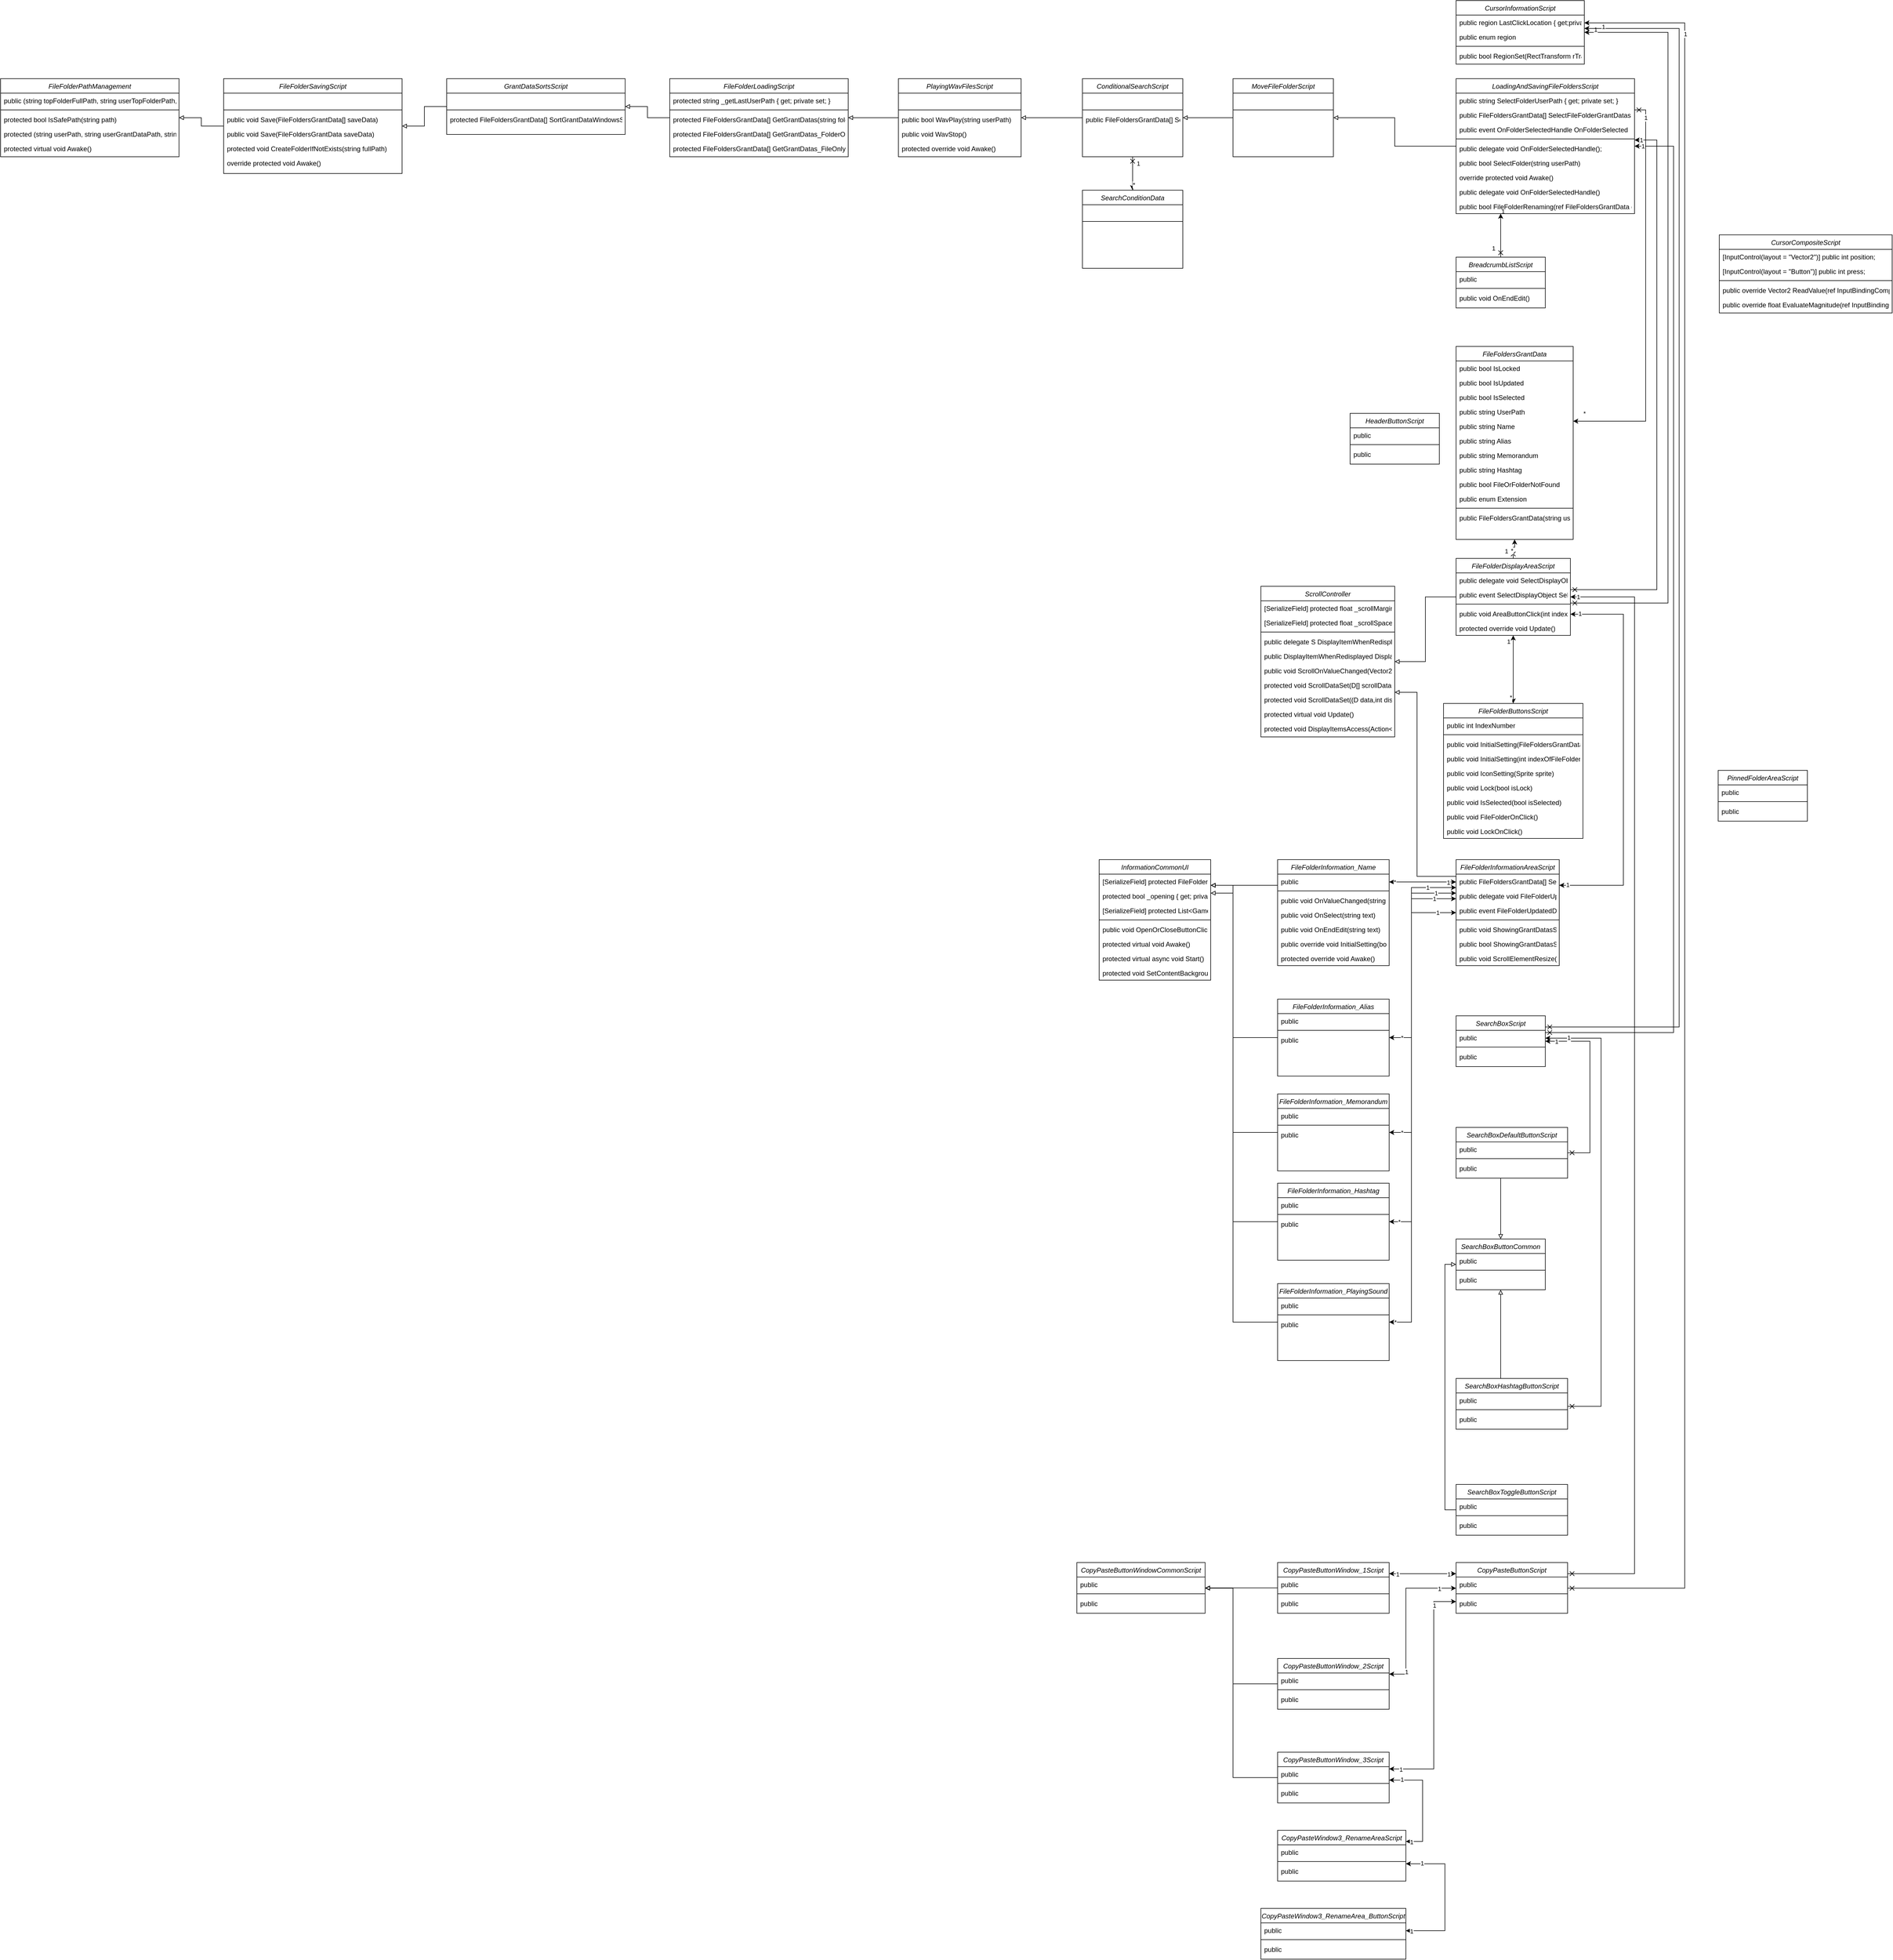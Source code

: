 <mxfile version="24.7.17">
  <diagram id="C5RBs43oDa-KdzZeNtuy" name="Page-1">
    <mxGraphModel dx="3081" dy="1557" grid="1" gridSize="10" guides="1" tooltips="1" connect="1" arrows="1" fold="1" page="1" pageScale="1" pageWidth="827" pageHeight="1169" math="0" shadow="0">
      <root>
        <mxCell id="WIyWlLk6GJQsqaUBKTNV-0" />
        <mxCell id="WIyWlLk6GJQsqaUBKTNV-1" parent="WIyWlLk6GJQsqaUBKTNV-0" />
        <mxCell id="jwVHkRvV1060UCIGkdX3-0" value="FileFoldersGrantData" style="swimlane;fontStyle=2;align=center;verticalAlign=top;childLayout=stackLayout;horizontal=1;startSize=26;horizontalStack=0;resizeParent=1;resizeLast=0;collapsible=1;marginBottom=0;rounded=0;shadow=0;strokeWidth=1;" parent="WIyWlLk6GJQsqaUBKTNV-1" vertex="1">
          <mxGeometry x="320" y="480" width="210" height="346" as="geometry">
            <mxRectangle x="35" y="170" width="160" height="26" as="alternateBounds" />
          </mxGeometry>
        </mxCell>
        <mxCell id="1H2SpiJMIx4FcMuOzy1Z-0" value="public bool IsLocked" style="text;align=left;verticalAlign=top;spacingLeft=4;spacingRight=4;overflow=hidden;rotatable=0;points=[[0,0.5],[1,0.5]];portConstraint=eastwest;" parent="jwVHkRvV1060UCIGkdX3-0" vertex="1">
          <mxGeometry y="26" width="210" height="26" as="geometry" />
        </mxCell>
        <mxCell id="EUEAEaXxQMAJI6KBhPCX-16" value="public bool IsUpdated" style="text;align=left;verticalAlign=top;spacingLeft=4;spacingRight=4;overflow=hidden;rotatable=0;points=[[0,0.5],[1,0.5]];portConstraint=eastwest;" parent="jwVHkRvV1060UCIGkdX3-0" vertex="1">
          <mxGeometry y="52" width="210" height="26" as="geometry" />
        </mxCell>
        <mxCell id="EUEAEaXxQMAJI6KBhPCX-15" value="public bool IsSelected" style="text;align=left;verticalAlign=top;spacingLeft=4;spacingRight=4;overflow=hidden;rotatable=0;points=[[0,0.5],[1,0.5]];portConstraint=eastwest;" parent="jwVHkRvV1060UCIGkdX3-0" vertex="1">
          <mxGeometry y="78" width="210" height="26" as="geometry" />
        </mxCell>
        <mxCell id="tjKJA6z0S-8-GU_LzKbk-16" value="public string UserPath" style="text;align=left;verticalAlign=top;spacingLeft=4;spacingRight=4;overflow=hidden;rotatable=0;points=[[0,0.5],[1,0.5]];portConstraint=eastwest;" parent="jwVHkRvV1060UCIGkdX3-0" vertex="1">
          <mxGeometry y="104" width="210" height="26" as="geometry" />
        </mxCell>
        <mxCell id="tjKJA6z0S-8-GU_LzKbk-15" value="public string Name" style="text;align=left;verticalAlign=top;spacingLeft=4;spacingRight=4;overflow=hidden;rotatable=0;points=[[0,0.5],[1,0.5]];portConstraint=eastwest;" parent="jwVHkRvV1060UCIGkdX3-0" vertex="1">
          <mxGeometry y="130" width="210" height="26" as="geometry" />
        </mxCell>
        <mxCell id="tjKJA6z0S-8-GU_LzKbk-14" value="public string Alias" style="text;align=left;verticalAlign=top;spacingLeft=4;spacingRight=4;overflow=hidden;rotatable=0;points=[[0,0.5],[1,0.5]];portConstraint=eastwest;" parent="jwVHkRvV1060UCIGkdX3-0" vertex="1">
          <mxGeometry y="156" width="210" height="26" as="geometry" />
        </mxCell>
        <mxCell id="tjKJA6z0S-8-GU_LzKbk-13" value="public string Memorandum" style="text;align=left;verticalAlign=top;spacingLeft=4;spacingRight=4;overflow=hidden;rotatable=0;points=[[0,0.5],[1,0.5]];portConstraint=eastwest;" parent="jwVHkRvV1060UCIGkdX3-0" vertex="1">
          <mxGeometry y="182" width="210" height="26" as="geometry" />
        </mxCell>
        <mxCell id="tjKJA6z0S-8-GU_LzKbk-12" value="public string Hashtag" style="text;align=left;verticalAlign=top;spacingLeft=4;spacingRight=4;overflow=hidden;rotatable=0;points=[[0,0.5],[1,0.5]];portConstraint=eastwest;" parent="jwVHkRvV1060UCIGkdX3-0" vertex="1">
          <mxGeometry y="208" width="210" height="26" as="geometry" />
        </mxCell>
        <mxCell id="tjKJA6z0S-8-GU_LzKbk-11" value="public bool FileOrFolderNotFound" style="text;align=left;verticalAlign=top;spacingLeft=4;spacingRight=4;overflow=hidden;rotatable=0;points=[[0,0.5],[1,0.5]];portConstraint=eastwest;" parent="jwVHkRvV1060UCIGkdX3-0" vertex="1">
          <mxGeometry y="234" width="210" height="26" as="geometry" />
        </mxCell>
        <mxCell id="jwVHkRvV1060UCIGkdX3-1" value="public enum Extension" style="text;align=left;verticalAlign=top;spacingLeft=4;spacingRight=4;overflow=hidden;rotatable=0;points=[[0,0.5],[1,0.5]];portConstraint=eastwest;" parent="jwVHkRvV1060UCIGkdX3-0" vertex="1">
          <mxGeometry y="260" width="210" height="26" as="geometry" />
        </mxCell>
        <mxCell id="jwVHkRvV1060UCIGkdX3-2" value="" style="line;html=1;strokeWidth=1;align=left;verticalAlign=middle;spacingTop=-1;spacingLeft=3;spacingRight=3;rotatable=0;labelPosition=right;points=[];portConstraint=eastwest;" parent="jwVHkRvV1060UCIGkdX3-0" vertex="1">
          <mxGeometry y="286" width="210" height="8" as="geometry" />
        </mxCell>
        <mxCell id="jwVHkRvV1060UCIGkdX3-3" value="public FileFoldersGrantData(string userPath)" style="text;align=left;verticalAlign=top;spacingLeft=4;spacingRight=4;overflow=hidden;rotatable=0;points=[[0,0.5],[1,0.5]];portConstraint=eastwest;" parent="jwVHkRvV1060UCIGkdX3-0" vertex="1">
          <mxGeometry y="294" width="210" height="26" as="geometry" />
        </mxCell>
        <mxCell id="tjKJA6z0S-8-GU_LzKbk-10" style="text;align=left;verticalAlign=top;spacingLeft=4;spacingRight=4;overflow=hidden;rotatable=0;points=[[0,0.5],[1,0.5]];portConstraint=eastwest;" parent="jwVHkRvV1060UCIGkdX3-0" vertex="1">
          <mxGeometry y="320" width="210" height="26" as="geometry" />
        </mxCell>
        <mxCell id="tjKJA6z0S-8-GU_LzKbk-17" style="edgeStyle=orthogonalEdgeStyle;rounded=0;orthogonalLoop=1;jettySize=auto;html=1;endArrow=classic;endFill=1;startArrow=cross;startFill=0;" parent="WIyWlLk6GJQsqaUBKTNV-1" source="tjKJA6z0S-8-GU_LzKbk-1" target="5ly3LtGPnduFfXE178UN-0" edge="1">
          <mxGeometry relative="1" as="geometry">
            <mxPoint x="550" y="610" as="targetPoint" />
            <mxPoint x="340" y="820" as="sourcePoint" />
            <Array as="points">
              <mxPoint x="400" y="150" />
              <mxPoint x="400" y="150" />
            </Array>
          </mxGeometry>
        </mxCell>
        <mxCell id="tjKJA6z0S-8-GU_LzKbk-19" value="1" style="edgeLabel;html=1;align=center;verticalAlign=middle;resizable=0;points=[];" parent="tjKJA6z0S-8-GU_LzKbk-17" vertex="1" connectable="0">
          <mxGeometry x="0.953" y="-1" relative="1" as="geometry">
            <mxPoint x="3" y="-6" as="offset" />
          </mxGeometry>
        </mxCell>
        <mxCell id="tjKJA6z0S-8-GU_LzKbk-20" value="1" style="edgeLabel;html=1;align=center;verticalAlign=middle;resizable=0;points=[];" parent="tjKJA6z0S-8-GU_LzKbk-17" vertex="1" connectable="0">
          <mxGeometry x="-0.837" relative="1" as="geometry">
            <mxPoint x="-13" y="-10" as="offset" />
          </mxGeometry>
        </mxCell>
        <mxCell id="zkfFHV4jXpPFQw0GAbJ--0" value="CursorCompositeScript" style="swimlane;fontStyle=2;align=center;verticalAlign=top;childLayout=stackLayout;horizontal=1;startSize=26;horizontalStack=0;resizeParent=1;resizeLast=0;collapsible=1;marginBottom=0;rounded=0;shadow=0;strokeWidth=1;" parent="WIyWlLk6GJQsqaUBKTNV-1" vertex="1">
          <mxGeometry x="792" y="280" width="310" height="140" as="geometry">
            <mxRectangle x="220" y="120" width="160" height="26" as="alternateBounds" />
          </mxGeometry>
        </mxCell>
        <mxCell id="UE__PNX0g-Mofylm4JFA-0" value="[InputControl(layout = &quot;Vector2&quot;)] public int position;" style="text;align=left;verticalAlign=top;spacingLeft=4;spacingRight=4;overflow=hidden;rotatable=0;points=[[0,0.5],[1,0.5]];portConstraint=eastwest;" parent="zkfFHV4jXpPFQw0GAbJ--0" vertex="1">
          <mxGeometry y="26" width="310" height="26" as="geometry" />
        </mxCell>
        <mxCell id="zkfFHV4jXpPFQw0GAbJ--1" value="[InputControl(layout = &quot;Button&quot;)] public int press;" style="text;align=left;verticalAlign=top;spacingLeft=4;spacingRight=4;overflow=hidden;rotatable=0;points=[[0,0.5],[1,0.5]];portConstraint=eastwest;" parent="zkfFHV4jXpPFQw0GAbJ--0" vertex="1">
          <mxGeometry y="52" width="310" height="26" as="geometry" />
        </mxCell>
        <mxCell id="zkfFHV4jXpPFQw0GAbJ--4" value="" style="line;html=1;strokeWidth=1;align=left;verticalAlign=middle;spacingTop=-1;spacingLeft=3;spacingRight=3;rotatable=0;labelPosition=right;points=[];portConstraint=eastwest;" parent="zkfFHV4jXpPFQw0GAbJ--0" vertex="1">
          <mxGeometry y="78" width="310" height="8" as="geometry" />
        </mxCell>
        <mxCell id="zkfFHV4jXpPFQw0GAbJ--5" value="public override Vector2 ReadValue(ref InputBindingCompositeContext context)" style="text;align=left;verticalAlign=top;spacingLeft=4;spacingRight=4;overflow=hidden;rotatable=0;points=[[0,0.5],[1,0.5]];portConstraint=eastwest;" parent="zkfFHV4jXpPFQw0GAbJ--0" vertex="1">
          <mxGeometry y="86" width="310" height="26" as="geometry" />
        </mxCell>
        <mxCell id="UE__PNX0g-Mofylm4JFA-1" value="public override float EvaluateMagnitude(ref InputBindingCompositeContext context)" style="text;align=left;verticalAlign=top;spacingLeft=4;spacingRight=4;overflow=hidden;rotatable=0;points=[[0,0.5],[1,0.5]];portConstraint=eastwest;" parent="zkfFHV4jXpPFQw0GAbJ--0" vertex="1">
          <mxGeometry y="112" width="310" height="26" as="geometry" />
        </mxCell>
        <mxCell id="e6h9DC1sbDpywOfPEaAk-0" style="edgeStyle=orthogonalEdgeStyle;rounded=0;orthogonalLoop=1;jettySize=auto;html=1;endArrow=cross;endFill=0;startArrow=classic;startFill=1;" parent="WIyWlLk6GJQsqaUBKTNV-1" source="PsjfrfMeBcen3Tn7ZuGX-3" target="EUEAEaXxQMAJI6KBhPCX-4" edge="1">
          <mxGeometry relative="1" as="geometry">
            <Array as="points">
              <mxPoint x="700" y="-83" />
              <mxPoint x="700" y="940" />
            </Array>
          </mxGeometry>
        </mxCell>
        <mxCell id="e6h9DC1sbDpywOfPEaAk-1" value="1" style="edgeLabel;html=1;align=center;verticalAlign=middle;resizable=0;points=[];" parent="e6h9DC1sbDpywOfPEaAk-0" vertex="1" connectable="0">
          <mxGeometry x="-0.976" y="2" relative="1" as="geometry">
            <mxPoint x="4" y="-3" as="offset" />
          </mxGeometry>
        </mxCell>
        <mxCell id="VHyxat3A0-xTbl5H8OUv-0" style="edgeStyle=orthogonalEdgeStyle;rounded=0;orthogonalLoop=1;jettySize=auto;html=1;startArrow=classic;startFill=1;endArrow=cross;endFill=0;" parent="WIyWlLk6GJQsqaUBKTNV-1" source="PsjfrfMeBcen3Tn7ZuGX-3" target="mtL3xFCK1kI6UKzcOAcg-0" edge="1">
          <mxGeometry relative="1" as="geometry">
            <mxPoint x="750" y="2540" as="targetPoint" />
            <Array as="points">
              <mxPoint x="730" y="-100" />
              <mxPoint x="730" y="2706" />
            </Array>
          </mxGeometry>
        </mxCell>
        <mxCell id="VHyxat3A0-xTbl5H8OUv-1" value="1" style="edgeLabel;html=1;align=center;verticalAlign=middle;resizable=0;points=[];" parent="VHyxat3A0-xTbl5H8OUv-0" vertex="1" connectable="0">
          <mxGeometry x="-0.875" y="1" relative="1" as="geometry">
            <mxPoint as="offset" />
          </mxGeometry>
        </mxCell>
        <mxCell id="PsjfrfMeBcen3Tn7ZuGX-3" value="CursorInformationScript" style="swimlane;fontStyle=2;align=center;verticalAlign=top;childLayout=stackLayout;horizontal=1;startSize=26;horizontalStack=0;resizeParent=1;resizeLast=0;collapsible=1;marginBottom=0;rounded=0;shadow=0;strokeWidth=1;" parent="WIyWlLk6GJQsqaUBKTNV-1" vertex="1">
          <mxGeometry x="320" y="-140" width="230" height="114" as="geometry">
            <mxRectangle x="35" y="170" width="160" height="26" as="alternateBounds" />
          </mxGeometry>
        </mxCell>
        <mxCell id="UE__PNX0g-Mofylm4JFA-4" value="public region LastClickLocation { get;private set; }" style="text;align=left;verticalAlign=top;spacingLeft=4;spacingRight=4;overflow=hidden;rotatable=0;points=[[0,0.5],[1,0.5]];portConstraint=eastwest;" parent="PsjfrfMeBcen3Tn7ZuGX-3" vertex="1">
          <mxGeometry y="26" width="230" height="26" as="geometry" />
        </mxCell>
        <mxCell id="PsjfrfMeBcen3Tn7ZuGX-4" value="public enum region" style="text;align=left;verticalAlign=top;spacingLeft=4;spacingRight=4;overflow=hidden;rotatable=0;points=[[0,0.5],[1,0.5]];portConstraint=eastwest;" parent="PsjfrfMeBcen3Tn7ZuGX-3" vertex="1">
          <mxGeometry y="52" width="230" height="26" as="geometry" />
        </mxCell>
        <mxCell id="PsjfrfMeBcen3Tn7ZuGX-5" value="" style="line;html=1;strokeWidth=1;align=left;verticalAlign=middle;spacingTop=-1;spacingLeft=3;spacingRight=3;rotatable=0;labelPosition=right;points=[];portConstraint=eastwest;" parent="PsjfrfMeBcen3Tn7ZuGX-3" vertex="1">
          <mxGeometry y="78" width="230" height="8" as="geometry" />
        </mxCell>
        <mxCell id="vug5woLJzJjBDBce24KY-1" value="public bool RegionSet(RectTransform rTransform, region regionName, int layer)" style="text;align=left;verticalAlign=top;spacingLeft=4;spacingRight=4;overflow=hidden;rotatable=0;points=[[0,0.5],[1,0.5]];portConstraint=eastwest;" parent="PsjfrfMeBcen3Tn7ZuGX-3" vertex="1">
          <mxGeometry y="86" width="230" height="26" as="geometry" />
        </mxCell>
        <mxCell id="5ly3LtGPnduFfXE178UN-0" value="LoadingAndSavingFileFoldersScript" style="swimlane;fontStyle=2;align=center;verticalAlign=top;childLayout=stackLayout;horizontal=1;startSize=26;horizontalStack=0;resizeParent=1;resizeLast=0;collapsible=1;marginBottom=0;rounded=0;shadow=0;strokeWidth=1;" parent="WIyWlLk6GJQsqaUBKTNV-1" vertex="1">
          <mxGeometry x="320" width="320" height="242" as="geometry">
            <mxRectangle x="35" y="170" width="160" height="26" as="alternateBounds" />
          </mxGeometry>
        </mxCell>
        <mxCell id="HQLwwn72q_utz36nkKYM-4" value="public string SelectFolderUserPath { get; private set; }" style="text;align=left;verticalAlign=top;spacingLeft=4;spacingRight=4;overflow=hidden;rotatable=0;points=[[0,0.5],[1,0.5]];portConstraint=eastwest;" parent="5ly3LtGPnduFfXE178UN-0" vertex="1">
          <mxGeometry y="26" width="320" height="26" as="geometry" />
        </mxCell>
        <mxCell id="HQLwwn72q_utz36nkKYM-1" value="public FileFoldersGrantData[] SelectFileFolderGrantDatas { get; private set; }" style="text;align=left;verticalAlign=top;spacingLeft=4;spacingRight=4;overflow=hidden;rotatable=0;points=[[0,0.5],[1,0.5]];portConstraint=eastwest;" parent="5ly3LtGPnduFfXE178UN-0" vertex="1">
          <mxGeometry y="52" width="320" height="26" as="geometry" />
        </mxCell>
        <mxCell id="tjKJA6z0S-8-GU_LzKbk-18" value="public event OnFolderSelectedHandle OnFolderSelected" style="text;align=left;verticalAlign=top;spacingLeft=4;spacingRight=4;overflow=hidden;rotatable=0;points=[[0,0.5],[1,0.5]];portConstraint=eastwest;" parent="5ly3LtGPnduFfXE178UN-0" vertex="1">
          <mxGeometry y="78" width="320" height="26" as="geometry" />
        </mxCell>
        <mxCell id="5ly3LtGPnduFfXE178UN-2" value="" style="line;html=1;strokeWidth=1;align=left;verticalAlign=middle;spacingTop=-1;spacingLeft=3;spacingRight=3;rotatable=0;labelPosition=right;points=[];portConstraint=eastwest;" parent="5ly3LtGPnduFfXE178UN-0" vertex="1">
          <mxGeometry y="104" width="320" height="8" as="geometry" />
        </mxCell>
        <mxCell id="5ly3LtGPnduFfXE178UN-3" value="public delegate void OnFolderSelectedHandle();" style="text;align=left;verticalAlign=top;spacingLeft=4;spacingRight=4;overflow=hidden;rotatable=0;points=[[0,0.5],[1,0.5]];portConstraint=eastwest;" parent="5ly3LtGPnduFfXE178UN-0" vertex="1">
          <mxGeometry y="112" width="320" height="26" as="geometry" />
        </mxCell>
        <mxCell id="HIX-BPAWZ7AayX2enwbm-0" value="public bool SelectFolder(string userPath)" style="text;align=left;verticalAlign=top;spacingLeft=4;spacingRight=4;overflow=hidden;rotatable=0;points=[[0,0.5],[1,0.5]];portConstraint=eastwest;" parent="5ly3LtGPnduFfXE178UN-0" vertex="1">
          <mxGeometry y="138" width="320" height="26" as="geometry" />
        </mxCell>
        <mxCell id="HIX-BPAWZ7AayX2enwbm-5" value="override protected void Awake()" style="text;align=left;verticalAlign=top;spacingLeft=4;spacingRight=4;overflow=hidden;rotatable=0;points=[[0,0.5],[1,0.5]];portConstraint=eastwest;" parent="5ly3LtGPnduFfXE178UN-0" vertex="1">
          <mxGeometry y="164" width="320" height="26" as="geometry" />
        </mxCell>
        <mxCell id="HQLwwn72q_utz36nkKYM-2" value="public delegate void OnFolderSelectedHandle()" style="text;align=left;verticalAlign=top;spacingLeft=4;spacingRight=4;overflow=hidden;rotatable=0;points=[[0,0.5],[1,0.5]];portConstraint=eastwest;fontStyle=0" parent="5ly3LtGPnduFfXE178UN-0" vertex="1">
          <mxGeometry y="190" width="320" height="26" as="geometry" />
        </mxCell>
        <mxCell id="q6rSHGM8RkN3Q-IaYJbW-2" value="public bool FileFolderRenaming(ref FileFoldersGrantData grantData, string newName)" style="text;align=left;verticalAlign=top;spacingLeft=4;spacingRight=4;overflow=hidden;rotatable=0;points=[[0,0.5],[1,0.5]];portConstraint=eastwest;fontStyle=0" parent="5ly3LtGPnduFfXE178UN-0" vertex="1">
          <mxGeometry y="216" width="320" height="26" as="geometry" />
        </mxCell>
        <mxCell id="PsjfrfMeBcen3Tn7ZuGX-7" value="HeaderButtonScript" style="swimlane;fontStyle=2;align=center;verticalAlign=top;childLayout=stackLayout;horizontal=1;startSize=26;horizontalStack=0;resizeParent=1;resizeLast=0;collapsible=1;marginBottom=0;rounded=0;shadow=0;strokeWidth=1;" parent="WIyWlLk6GJQsqaUBKTNV-1" vertex="1">
          <mxGeometry x="130" y="600" width="160" height="91" as="geometry">
            <mxRectangle x="220" y="120" width="160" height="26" as="alternateBounds" />
          </mxGeometry>
        </mxCell>
        <mxCell id="PsjfrfMeBcen3Tn7ZuGX-8" value="public" style="text;align=left;verticalAlign=top;spacingLeft=4;spacingRight=4;overflow=hidden;rotatable=0;points=[[0,0.5],[1,0.5]];portConstraint=eastwest;" parent="PsjfrfMeBcen3Tn7ZuGX-7" vertex="1">
          <mxGeometry y="26" width="160" height="26" as="geometry" />
        </mxCell>
        <mxCell id="PsjfrfMeBcen3Tn7ZuGX-9" value="" style="line;html=1;strokeWidth=1;align=left;verticalAlign=middle;spacingTop=-1;spacingLeft=3;spacingRight=3;rotatable=0;labelPosition=right;points=[];portConstraint=eastwest;" parent="PsjfrfMeBcen3Tn7ZuGX-7" vertex="1">
          <mxGeometry y="52" width="160" height="8" as="geometry" />
        </mxCell>
        <mxCell id="PsjfrfMeBcen3Tn7ZuGX-10" value="public" style="text;align=left;verticalAlign=top;spacingLeft=4;spacingRight=4;overflow=hidden;rotatable=0;points=[[0,0.5],[1,0.5]];portConstraint=eastwest;" parent="PsjfrfMeBcen3Tn7ZuGX-7" vertex="1">
          <mxGeometry y="60" width="160" height="26" as="geometry" />
        </mxCell>
        <mxCell id="tjKJA6z0S-8-GU_LzKbk-1" value="BreadcrumbListScript" style="swimlane;fontStyle=2;align=center;verticalAlign=top;childLayout=stackLayout;horizontal=1;startSize=26;horizontalStack=0;resizeParent=1;resizeLast=0;collapsible=1;marginBottom=0;rounded=0;shadow=0;strokeWidth=1;" parent="WIyWlLk6GJQsqaUBKTNV-1" vertex="1">
          <mxGeometry x="320" y="320" width="160" height="91" as="geometry">
            <mxRectangle x="220" y="120" width="160" height="26" as="alternateBounds" />
          </mxGeometry>
        </mxCell>
        <mxCell id="tjKJA6z0S-8-GU_LzKbk-2" value="public" style="text;align=left;verticalAlign=top;spacingLeft=4;spacingRight=4;overflow=hidden;rotatable=0;points=[[0,0.5],[1,0.5]];portConstraint=eastwest;" parent="tjKJA6z0S-8-GU_LzKbk-1" vertex="1">
          <mxGeometry y="26" width="160" height="26" as="geometry" />
        </mxCell>
        <mxCell id="tjKJA6z0S-8-GU_LzKbk-3" value="" style="line;html=1;strokeWidth=1;align=left;verticalAlign=middle;spacingTop=-1;spacingLeft=3;spacingRight=3;rotatable=0;labelPosition=right;points=[];portConstraint=eastwest;" parent="tjKJA6z0S-8-GU_LzKbk-1" vertex="1">
          <mxGeometry y="52" width="160" height="8" as="geometry" />
        </mxCell>
        <mxCell id="tjKJA6z0S-8-GU_LzKbk-4" value="public void OnEndEdit()" style="text;align=left;verticalAlign=top;spacingLeft=4;spacingRight=4;overflow=hidden;rotatable=0;points=[[0,0.5],[1,0.5]];portConstraint=eastwest;" parent="tjKJA6z0S-8-GU_LzKbk-1" vertex="1">
          <mxGeometry y="60" width="160" height="26" as="geometry" />
        </mxCell>
        <mxCell id="OBsttfxOecfL4ryKb9l5-4" style="edgeStyle=orthogonalEdgeStyle;rounded=0;orthogonalLoop=1;jettySize=auto;html=1;startArrow=classic;startFill=1;endArrow=cross;endFill=0;" parent="WIyWlLk6GJQsqaUBKTNV-1" source="tjKJA6z0S-8-GU_LzKbk-6" target="OBsttfxOecfL4ryKb9l5-0" edge="1">
          <mxGeometry relative="1" as="geometry">
            <Array as="points">
              <mxPoint x="560" y="1725.5" />
              <mxPoint x="560" y="1925.5" />
            </Array>
          </mxGeometry>
        </mxCell>
        <mxCell id="OBsttfxOecfL4ryKb9l5-5" value="1" style="edgeLabel;html=1;align=center;verticalAlign=middle;resizable=0;points=[];" parent="OBsttfxOecfL4ryKb9l5-4" vertex="1" connectable="0">
          <mxGeometry x="-0.879" relative="1" as="geometry">
            <mxPoint as="offset" />
          </mxGeometry>
        </mxCell>
        <mxCell id="OBsttfxOecfL4ryKb9l5-12" style="edgeStyle=orthogonalEdgeStyle;rounded=0;orthogonalLoop=1;jettySize=auto;html=1;startArrow=cross;startFill=0;" parent="WIyWlLk6GJQsqaUBKTNV-1" source="tjKJA6z0S-8-GU_LzKbk-6" target="5ly3LtGPnduFfXE178UN-0" edge="1">
          <mxGeometry relative="1" as="geometry">
            <Array as="points">
              <mxPoint x="710" y="1710" />
              <mxPoint x="710" y="121" />
            </Array>
          </mxGeometry>
        </mxCell>
        <mxCell id="Y9-94Z3lWp1Lb9edjOL9-0" value="1" style="edgeLabel;html=1;align=center;verticalAlign=middle;resizable=0;points=[];" parent="OBsttfxOecfL4ryKb9l5-12" vertex="1" connectable="0">
          <mxGeometry x="0.984" relative="1" as="geometry">
            <mxPoint as="offset" />
          </mxGeometry>
        </mxCell>
        <mxCell id="tjKJA6z0S-8-GU_LzKbk-6" value="SearchBoxScript" style="swimlane;fontStyle=2;align=center;verticalAlign=top;childLayout=stackLayout;horizontal=1;startSize=26;horizontalStack=0;resizeParent=1;resizeLast=0;collapsible=1;marginBottom=0;rounded=0;shadow=0;strokeWidth=1;" parent="WIyWlLk6GJQsqaUBKTNV-1" vertex="1">
          <mxGeometry x="320" y="1680" width="160" height="91" as="geometry">
            <mxRectangle x="220" y="120" width="160" height="26" as="alternateBounds" />
          </mxGeometry>
        </mxCell>
        <mxCell id="tjKJA6z0S-8-GU_LzKbk-7" value="public" style="text;align=left;verticalAlign=top;spacingLeft=4;spacingRight=4;overflow=hidden;rotatable=0;points=[[0,0.5],[1,0.5]];portConstraint=eastwest;" parent="tjKJA6z0S-8-GU_LzKbk-6" vertex="1">
          <mxGeometry y="26" width="160" height="26" as="geometry" />
        </mxCell>
        <mxCell id="tjKJA6z0S-8-GU_LzKbk-8" value="" style="line;html=1;strokeWidth=1;align=left;verticalAlign=middle;spacingTop=-1;spacingLeft=3;spacingRight=3;rotatable=0;labelPosition=right;points=[];portConstraint=eastwest;" parent="tjKJA6z0S-8-GU_LzKbk-6" vertex="1">
          <mxGeometry y="52" width="160" height="8" as="geometry" />
        </mxCell>
        <mxCell id="tjKJA6z0S-8-GU_LzKbk-9" value="public" style="text;align=left;verticalAlign=top;spacingLeft=4;spacingRight=4;overflow=hidden;rotatable=0;points=[[0,0.5],[1,0.5]];portConstraint=eastwest;" parent="tjKJA6z0S-8-GU_LzKbk-6" vertex="1">
          <mxGeometry y="60" width="160" height="26" as="geometry" />
        </mxCell>
        <mxCell id="PsjfrfMeBcen3Tn7ZuGX-31" value="PinnedFolderAreaScript" style="swimlane;fontStyle=2;align=center;verticalAlign=top;childLayout=stackLayout;horizontal=1;startSize=26;horizontalStack=0;resizeParent=1;resizeLast=0;collapsible=1;marginBottom=0;rounded=0;shadow=0;strokeWidth=1;" parent="WIyWlLk6GJQsqaUBKTNV-1" vertex="1">
          <mxGeometry x="790" y="1240" width="160" height="91" as="geometry">
            <mxRectangle x="220" y="120" width="160" height="26" as="alternateBounds" />
          </mxGeometry>
        </mxCell>
        <mxCell id="PsjfrfMeBcen3Tn7ZuGX-32" value="public" style="text;align=left;verticalAlign=top;spacingLeft=4;spacingRight=4;overflow=hidden;rotatable=0;points=[[0,0.5],[1,0.5]];portConstraint=eastwest;" parent="PsjfrfMeBcen3Tn7ZuGX-31" vertex="1">
          <mxGeometry y="26" width="160" height="26" as="geometry" />
        </mxCell>
        <mxCell id="PsjfrfMeBcen3Tn7ZuGX-33" value="" style="line;html=1;strokeWidth=1;align=left;verticalAlign=middle;spacingTop=-1;spacingLeft=3;spacingRight=3;rotatable=0;labelPosition=right;points=[];portConstraint=eastwest;" parent="PsjfrfMeBcen3Tn7ZuGX-31" vertex="1">
          <mxGeometry y="52" width="160" height="8" as="geometry" />
        </mxCell>
        <mxCell id="PsjfrfMeBcen3Tn7ZuGX-34" value="public" style="text;align=left;verticalAlign=top;spacingLeft=4;spacingRight=4;overflow=hidden;rotatable=0;points=[[0,0.5],[1,0.5]];portConstraint=eastwest;" parent="PsjfrfMeBcen3Tn7ZuGX-31" vertex="1">
          <mxGeometry y="60" width="160" height="26" as="geometry" />
        </mxCell>
        <mxCell id="17mmLo6cmYQ9ofYeovs4-0" style="edgeStyle=orthogonalEdgeStyle;rounded=0;orthogonalLoop=1;jettySize=auto;html=1;endArrow=block;endFill=0;" parent="WIyWlLk6GJQsqaUBKTNV-1" source="PsjfrfMeBcen3Tn7ZuGX-35" target="UlmjRSv2x0sPFFDwQ9U4-0" edge="1">
          <mxGeometry relative="1" as="geometry">
            <Array as="points">
              <mxPoint x="250" y="1430" />
              <mxPoint x="250" y="1100" />
            </Array>
          </mxGeometry>
        </mxCell>
        <mxCell id="Ob_djJscH3Mq7GqulMf2-2" style="edgeStyle=orthogonalEdgeStyle;rounded=0;orthogonalLoop=1;jettySize=auto;html=1;startArrow=classic;startFill=1;" parent="WIyWlLk6GJQsqaUBKTNV-1" source="PsjfrfMeBcen3Tn7ZuGX-35" target="Ig3z3lG37uQewJ05tfxJ-1" edge="1">
          <mxGeometry relative="1" as="geometry">
            <Array as="points">
              <mxPoint x="230" y="1440" />
              <mxPoint x="230" y="1440" />
            </Array>
          </mxGeometry>
        </mxCell>
        <mxCell id="Ob_djJscH3Mq7GqulMf2-7" value="*" style="edgeLabel;html=1;align=center;verticalAlign=middle;resizable=0;points=[];" parent="Ob_djJscH3Mq7GqulMf2-2" vertex="1" connectable="0">
          <mxGeometry x="0.74" y="-1" relative="1" as="geometry">
            <mxPoint x="-6" y="1" as="offset" />
          </mxGeometry>
        </mxCell>
        <mxCell id="n6lekm5zg0NU55HyBRlp-0" value="1" style="edgeLabel;html=1;align=center;verticalAlign=middle;resizable=0;points=[];" parent="Ob_djJscH3Mq7GqulMf2-2" vertex="1" connectable="0">
          <mxGeometry x="-0.757" y="1" relative="1" as="geometry">
            <mxPoint as="offset" />
          </mxGeometry>
        </mxCell>
        <mxCell id="8MXnqZZ0HMXH1mZsYgHt-0" style="edgeStyle=orthogonalEdgeStyle;rounded=0;orthogonalLoop=1;jettySize=auto;html=1;startArrow=classic;startFill=1;" parent="WIyWlLk6GJQsqaUBKTNV-1" source="PsjfrfMeBcen3Tn7ZuGX-35" target="EUEAEaXxQMAJI6KBhPCX-4" edge="1">
          <mxGeometry relative="1" as="geometry">
            <Array as="points">
              <mxPoint x="620" y="1446" />
              <mxPoint x="620" y="960" />
            </Array>
          </mxGeometry>
        </mxCell>
        <mxCell id="8MXnqZZ0HMXH1mZsYgHt-1" value="1" style="edgeLabel;html=1;align=center;verticalAlign=middle;resizable=0;points=[];" parent="8MXnqZZ0HMXH1mZsYgHt-0" vertex="1" connectable="0">
          <mxGeometry x="0.953" relative="1" as="geometry">
            <mxPoint y="-1" as="offset" />
          </mxGeometry>
        </mxCell>
        <mxCell id="8MXnqZZ0HMXH1mZsYgHt-2" value="1" style="edgeLabel;html=1;align=center;verticalAlign=middle;resizable=0;points=[];" parent="8MXnqZZ0HMXH1mZsYgHt-0" vertex="1" connectable="0">
          <mxGeometry x="-0.946" y="1" relative="1" as="geometry">
            <mxPoint x="-4" as="offset" />
          </mxGeometry>
        </mxCell>
        <mxCell id="PsjfrfMeBcen3Tn7ZuGX-35" value="FileFolderInformationAreaScript" style="swimlane;fontStyle=2;align=center;verticalAlign=top;childLayout=stackLayout;horizontal=1;startSize=26;horizontalStack=0;resizeParent=1;resizeLast=0;collapsible=1;marginBottom=0;rounded=0;shadow=0;strokeWidth=1;" parent="WIyWlLk6GJQsqaUBKTNV-1" vertex="1">
          <mxGeometry x="320" y="1400" width="185" height="190" as="geometry">
            <mxRectangle x="220" y="120" width="160" height="26" as="alternateBounds" />
          </mxGeometry>
        </mxCell>
        <mxCell id="8MXnqZZ0HMXH1mZsYgHt-4" value="public FileFoldersGrantData[] SelectGrantData { get; private set; }" style="text;align=left;verticalAlign=top;spacingLeft=4;spacingRight=4;overflow=hidden;rotatable=0;points=[[0,0.5],[1,0.5]];portConstraint=eastwest;" parent="PsjfrfMeBcen3Tn7ZuGX-35" vertex="1">
          <mxGeometry y="26" width="185" height="26" as="geometry" />
        </mxCell>
        <mxCell id="8MXnqZZ0HMXH1mZsYgHt-3" value="public delegate void FileFolderUpdatedDelegate();" style="text;align=left;verticalAlign=top;spacingLeft=4;spacingRight=4;overflow=hidden;rotatable=0;points=[[0,0.5],[1,0.5]];portConstraint=eastwest;" parent="PsjfrfMeBcen3Tn7ZuGX-35" vertex="1">
          <mxGeometry y="52" width="185" height="26" as="geometry" />
        </mxCell>
        <mxCell id="PsjfrfMeBcen3Tn7ZuGX-36" value="public event FileFolderUpdatedDelegate FileFolderUpdatedEvent = delegate { };" style="text;align=left;verticalAlign=top;spacingLeft=4;spacingRight=4;overflow=hidden;rotatable=0;points=[[0,0.5],[1,0.5]];portConstraint=eastwest;" parent="PsjfrfMeBcen3Tn7ZuGX-35" vertex="1">
          <mxGeometry y="78" width="185" height="26" as="geometry" />
        </mxCell>
        <mxCell id="PsjfrfMeBcen3Tn7ZuGX-37" value="" style="line;html=1;strokeWidth=1;align=left;verticalAlign=middle;spacingTop=-1;spacingLeft=3;spacingRight=3;rotatable=0;labelPosition=right;points=[];portConstraint=eastwest;" parent="PsjfrfMeBcen3Tn7ZuGX-35" vertex="1">
          <mxGeometry y="104" width="185" height="8" as="geometry" />
        </mxCell>
        <mxCell id="PsjfrfMeBcen3Tn7ZuGX-38" value="public void ShowingGrantDatasSave()" style="text;align=left;verticalAlign=top;spacingLeft=4;spacingRight=4;overflow=hidden;rotatable=0;points=[[0,0.5],[1,0.5]];portConstraint=eastwest;" parent="PsjfrfMeBcen3Tn7ZuGX-35" vertex="1">
          <mxGeometry y="112" width="185" height="26" as="geometry" />
        </mxCell>
        <mxCell id="8MXnqZZ0HMXH1mZsYgHt-5" value="public bool ShowingGrantDatasSave_Renaming(string newName)" style="text;align=left;verticalAlign=top;spacingLeft=4;spacingRight=4;overflow=hidden;rotatable=0;points=[[0,0.5],[1,0.5]];portConstraint=eastwest;" parent="PsjfrfMeBcen3Tn7ZuGX-35" vertex="1">
          <mxGeometry y="138" width="185" height="26" as="geometry" />
        </mxCell>
        <mxCell id="8MXnqZZ0HMXH1mZsYgHt-6" value="public void ScrollElementResize(int index,float size)" style="text;align=left;verticalAlign=top;spacingLeft=4;spacingRight=4;overflow=hidden;rotatable=0;points=[[0,0.5],[1,0.5]];portConstraint=eastwest;" parent="PsjfrfMeBcen3Tn7ZuGX-35" vertex="1">
          <mxGeometry y="164" width="185" height="26" as="geometry" />
        </mxCell>
        <mxCell id="HIX-BPAWZ7AayX2enwbm-1" style="edgeStyle=orthogonalEdgeStyle;rounded=0;orthogonalLoop=1;jettySize=auto;html=1;endArrow=classic;endFill=1;startArrow=cross;startFill=0;" parent="WIyWlLk6GJQsqaUBKTNV-1" source="5ly3LtGPnduFfXE178UN-0" target="jwVHkRvV1060UCIGkdX3-0" edge="1">
          <mxGeometry relative="1" as="geometry">
            <mxPoint x="660" y="340" as="targetPoint" />
            <mxPoint x="660" y="468" as="sourcePoint" />
            <Array as="points">
              <mxPoint x="660" y="56" />
              <mxPoint x="660" y="614" />
            </Array>
          </mxGeometry>
        </mxCell>
        <mxCell id="HIX-BPAWZ7AayX2enwbm-3" value="1" style="edgeLabel;html=1;align=center;verticalAlign=middle;resizable=0;points=[];" parent="HIX-BPAWZ7AayX2enwbm-1" vertex="1" connectable="0">
          <mxGeometry x="-0.837" relative="1" as="geometry">
            <mxPoint y="-24" as="offset" />
          </mxGeometry>
        </mxCell>
        <mxCell id="HIX-BPAWZ7AayX2enwbm-4" value="*" style="edgeLabel;html=1;align=center;verticalAlign=middle;resizable=0;points=[];" parent="HIX-BPAWZ7AayX2enwbm-1" vertex="1" connectable="0">
          <mxGeometry x="0.93" relative="1" as="geometry">
            <mxPoint x="-5" y="-14" as="offset" />
          </mxGeometry>
        </mxCell>
        <mxCell id="EUEAEaXxQMAJI6KBhPCX-0" value="FileFolderButtonsScript" style="swimlane;fontStyle=2;align=center;verticalAlign=top;childLayout=stackLayout;horizontal=1;startSize=26;horizontalStack=0;resizeParent=1;resizeLast=0;collapsible=1;marginBottom=0;rounded=0;shadow=0;strokeWidth=1;" parent="WIyWlLk6GJQsqaUBKTNV-1" vertex="1">
          <mxGeometry x="297.5" y="1120" width="250" height="242" as="geometry">
            <mxRectangle x="35" y="170" width="160" height="26" as="alternateBounds" />
          </mxGeometry>
        </mxCell>
        <mxCell id="EUEAEaXxQMAJI6KBhPCX-1" value="public int IndexNumber" style="text;align=left;verticalAlign=top;spacingLeft=4;spacingRight=4;overflow=hidden;rotatable=0;points=[[0,0.5],[1,0.5]];portConstraint=eastwest;" parent="EUEAEaXxQMAJI6KBhPCX-0" vertex="1">
          <mxGeometry y="26" width="250" height="26" as="geometry" />
        </mxCell>
        <mxCell id="EUEAEaXxQMAJI6KBhPCX-2" value="" style="line;html=1;strokeWidth=1;align=left;verticalAlign=middle;spacingTop=-1;spacingLeft=3;spacingRight=3;rotatable=0;labelPosition=right;points=[];portConstraint=eastwest;" parent="EUEAEaXxQMAJI6KBhPCX-0" vertex="1">
          <mxGeometry y="52" width="250" height="8" as="geometry" />
        </mxCell>
        <mxCell id="EUEAEaXxQMAJI6KBhPCX-3" value="public void InitialSetting(FileFoldersGrantData fileFoldersGrantData,int indexOfFileFoldersGrantData)" style="text;align=left;verticalAlign=top;spacingLeft=4;spacingRight=4;overflow=hidden;rotatable=0;points=[[0,0.5],[1,0.5]];portConstraint=eastwest;" parent="EUEAEaXxQMAJI6KBhPCX-0" vertex="1">
          <mxGeometry y="60" width="250" height="26" as="geometry" />
        </mxCell>
        <mxCell id="1H2SpiJMIx4FcMuOzy1Z-1" value="public void InitialSetting(int indexOfFileFoldersGrantData)" style="text;align=left;verticalAlign=top;spacingLeft=4;spacingRight=4;overflow=hidden;rotatable=0;points=[[0,0.5],[1,0.5]];portConstraint=eastwest;" parent="EUEAEaXxQMAJI6KBhPCX-0" vertex="1">
          <mxGeometry y="86" width="250" height="26" as="geometry" />
        </mxCell>
        <mxCell id="1H2SpiJMIx4FcMuOzy1Z-2" value="public void IconSetting(Sprite sprite)" style="text;align=left;verticalAlign=top;spacingLeft=4;spacingRight=4;overflow=hidden;rotatable=0;points=[[0,0.5],[1,0.5]];portConstraint=eastwest;" parent="EUEAEaXxQMAJI6KBhPCX-0" vertex="1">
          <mxGeometry y="112" width="250" height="26" as="geometry" />
        </mxCell>
        <mxCell id="1H2SpiJMIx4FcMuOzy1Z-3" value="public void Lock(bool isLock)" style="text;align=left;verticalAlign=top;spacingLeft=4;spacingRight=4;overflow=hidden;rotatable=0;points=[[0,0.5],[1,0.5]];portConstraint=eastwest;" parent="EUEAEaXxQMAJI6KBhPCX-0" vertex="1">
          <mxGeometry y="138" width="250" height="26" as="geometry" />
        </mxCell>
        <mxCell id="1H2SpiJMIx4FcMuOzy1Z-4" value="public void IsSelected(bool isSelected)" style="text;align=left;verticalAlign=top;spacingLeft=4;spacingRight=4;overflow=hidden;rotatable=0;points=[[0,0.5],[1,0.5]];portConstraint=eastwest;" parent="EUEAEaXxQMAJI6KBhPCX-0" vertex="1">
          <mxGeometry y="164" width="250" height="26" as="geometry" />
        </mxCell>
        <mxCell id="1H2SpiJMIx4FcMuOzy1Z-5" value="public void FileFolderOnClick()" style="text;align=left;verticalAlign=top;spacingLeft=4;spacingRight=4;overflow=hidden;rotatable=0;points=[[0,0.5],[1,0.5]];portConstraint=eastwest;" parent="EUEAEaXxQMAJI6KBhPCX-0" vertex="1">
          <mxGeometry y="190" width="250" height="26" as="geometry" />
        </mxCell>
        <mxCell id="1H2SpiJMIx4FcMuOzy1Z-6" value="public void LockOnClick()" style="text;align=left;verticalAlign=top;spacingLeft=4;spacingRight=4;overflow=hidden;rotatable=0;points=[[0,0.5],[1,0.5]];portConstraint=eastwest;" parent="EUEAEaXxQMAJI6KBhPCX-0" vertex="1">
          <mxGeometry y="216" width="250" height="26" as="geometry" />
        </mxCell>
        <mxCell id="Y66zCYDKG0AcdX4QXoDH-1" style="edgeStyle=orthogonalEdgeStyle;rounded=0;orthogonalLoop=1;jettySize=auto;html=1;startArrow=cross;startFill=0;" parent="WIyWlLk6GJQsqaUBKTNV-1" source="EUEAEaXxQMAJI6KBhPCX-4" target="5ly3LtGPnduFfXE178UN-0" edge="1">
          <mxGeometry relative="1" as="geometry">
            <Array as="points">
              <mxPoint x="680" y="916" />
              <mxPoint x="680" y="110" />
            </Array>
          </mxGeometry>
        </mxCell>
        <mxCell id="Y66zCYDKG0AcdX4QXoDH-2" value="1" style="edgeLabel;html=1;align=center;verticalAlign=middle;resizable=0;points=[];" parent="Y66zCYDKG0AcdX4QXoDH-1" vertex="1" connectable="0">
          <mxGeometry x="0.976" relative="1" as="geometry">
            <mxPoint as="offset" />
          </mxGeometry>
        </mxCell>
        <mxCell id="EUEAEaXxQMAJI6KBhPCX-4" value="FileFolderDisplayAreaScript" style="swimlane;fontStyle=2;align=center;verticalAlign=top;childLayout=stackLayout;horizontal=1;startSize=26;horizontalStack=0;resizeParent=1;resizeLast=0;collapsible=1;marginBottom=0;rounded=0;shadow=0;strokeWidth=1;" parent="WIyWlLk6GJQsqaUBKTNV-1" vertex="1">
          <mxGeometry x="320" y="860" width="205" height="138" as="geometry">
            <mxRectangle x="220" y="120" width="160" height="26" as="alternateBounds" />
          </mxGeometry>
        </mxCell>
        <mxCell id="Ig3z3lG37uQewJ05tfxJ-0" value="public delegate void SelectDisplayObject(FileFoldersGrantData[] grantDatas)" style="text;align=left;verticalAlign=top;spacingLeft=4;spacingRight=4;overflow=hidden;rotatable=0;points=[[0,0.5],[1,0.5]];portConstraint=eastwest;" parent="EUEAEaXxQMAJI6KBhPCX-4" vertex="1">
          <mxGeometry y="26" width="205" height="26" as="geometry" />
        </mxCell>
        <mxCell id="EUEAEaXxQMAJI6KBhPCX-5" value="public event SelectDisplayObject SelectDisplayObjectHandle" style="text;align=left;verticalAlign=top;spacingLeft=4;spacingRight=4;overflow=hidden;rotatable=0;points=[[0,0.5],[1,0.5]];portConstraint=eastwest;" parent="EUEAEaXxQMAJI6KBhPCX-4" vertex="1">
          <mxGeometry y="52" width="205" height="26" as="geometry" />
        </mxCell>
        <mxCell id="EUEAEaXxQMAJI6KBhPCX-6" value="" style="line;html=1;strokeWidth=1;align=left;verticalAlign=middle;spacingTop=-1;spacingLeft=3;spacingRight=3;rotatable=0;labelPosition=right;points=[];portConstraint=eastwest;" parent="EUEAEaXxQMAJI6KBhPCX-4" vertex="1">
          <mxGeometry y="78" width="205" height="8" as="geometry" />
        </mxCell>
        <mxCell id="EUEAEaXxQMAJI6KBhPCX-7" value="public void AreaButtonClick(int index,bool doubleClick=false,bool lockButton =false)" style="text;align=left;verticalAlign=top;spacingLeft=4;spacingRight=4;overflow=hidden;rotatable=0;points=[[0,0.5],[1,0.5]];portConstraint=eastwest;" parent="EUEAEaXxQMAJI6KBhPCX-4" vertex="1">
          <mxGeometry y="86" width="205" height="26" as="geometry" />
        </mxCell>
        <mxCell id="Y66zCYDKG0AcdX4QXoDH-0" value="protected override void Update()" style="text;align=left;verticalAlign=top;spacingLeft=4;spacingRight=4;overflow=hidden;rotatable=0;points=[[0,0.5],[1,0.5]];portConstraint=eastwest;" parent="EUEAEaXxQMAJI6KBhPCX-4" vertex="1">
          <mxGeometry y="112" width="205" height="26" as="geometry" />
        </mxCell>
        <mxCell id="EUEAEaXxQMAJI6KBhPCX-8" style="edgeStyle=orthogonalEdgeStyle;rounded=0;orthogonalLoop=1;jettySize=auto;html=1;endArrow=classic;endFill=1;startArrow=cross;startFill=0;" parent="WIyWlLk6GJQsqaUBKTNV-1" source="EUEAEaXxQMAJI6KBhPCX-4" target="jwVHkRvV1060UCIGkdX3-0" edge="1">
          <mxGeometry relative="1" as="geometry">
            <mxPoint x="500" y="1088" as="targetPoint" />
            <mxPoint x="610" y="530" as="sourcePoint" />
          </mxGeometry>
        </mxCell>
        <mxCell id="EUEAEaXxQMAJI6KBhPCX-9" value="1" style="edgeLabel;html=1;align=center;verticalAlign=middle;resizable=0;points=[];" parent="EUEAEaXxQMAJI6KBhPCX-8" vertex="1" connectable="0">
          <mxGeometry x="-0.837" relative="1" as="geometry">
            <mxPoint x="-13" y="-10" as="offset" />
          </mxGeometry>
        </mxCell>
        <mxCell id="EUEAEaXxQMAJI6KBhPCX-10" value="*" style="edgeLabel;html=1;align=center;verticalAlign=middle;resizable=0;points=[];" parent="EUEAEaXxQMAJI6KBhPCX-8" vertex="1" connectable="0">
          <mxGeometry x="0.93" relative="1" as="geometry">
            <mxPoint x="-5" y="18" as="offset" />
          </mxGeometry>
        </mxCell>
        <mxCell id="EUEAEaXxQMAJI6KBhPCX-12" style="edgeStyle=orthogonalEdgeStyle;rounded=0;orthogonalLoop=1;jettySize=auto;html=1;endArrow=classic;endFill=1;startArrow=classic;startFill=1;" parent="WIyWlLk6GJQsqaUBKTNV-1" source="EUEAEaXxQMAJI6KBhPCX-4" target="EUEAEaXxQMAJI6KBhPCX-0" edge="1">
          <mxGeometry relative="1" as="geometry">
            <mxPoint x="612" y="960" as="targetPoint" />
            <mxPoint x="610" y="1072" as="sourcePoint" />
          </mxGeometry>
        </mxCell>
        <mxCell id="EUEAEaXxQMAJI6KBhPCX-13" value="1" style="edgeLabel;html=1;align=center;verticalAlign=middle;resizable=0;points=[];" parent="EUEAEaXxQMAJI6KBhPCX-12" vertex="1" connectable="0">
          <mxGeometry x="-0.837" relative="1" as="geometry">
            <mxPoint x="-9" y="1" as="offset" />
          </mxGeometry>
        </mxCell>
        <mxCell id="EUEAEaXxQMAJI6KBhPCX-14" value="*" style="edgeLabel;html=1;align=center;verticalAlign=middle;resizable=0;points=[];" parent="EUEAEaXxQMAJI6KBhPCX-12" vertex="1" connectable="0">
          <mxGeometry x="0.93" relative="1" as="geometry">
            <mxPoint x="-5" y="-7" as="offset" />
          </mxGeometry>
        </mxCell>
        <mxCell id="UlmjRSv2x0sPFFDwQ9U4-14" style="edgeStyle=orthogonalEdgeStyle;rounded=0;orthogonalLoop=1;jettySize=auto;html=1;endArrow=none;endFill=0;startArrow=block;startFill=0;" parent="WIyWlLk6GJQsqaUBKTNV-1" source="UlmjRSv2x0sPFFDwQ9U4-0" target="EUEAEaXxQMAJI6KBhPCX-4" edge="1">
          <mxGeometry relative="1" as="geometry" />
        </mxCell>
        <mxCell id="UlmjRSv2x0sPFFDwQ9U4-0" value="ScrollController" style="swimlane;fontStyle=2;align=center;verticalAlign=top;childLayout=stackLayout;horizontal=1;startSize=26;horizontalStack=0;resizeParent=1;resizeLast=0;collapsible=1;marginBottom=0;rounded=0;shadow=0;strokeWidth=1;" parent="WIyWlLk6GJQsqaUBKTNV-1" vertex="1">
          <mxGeometry x="-30" y="910" width="240" height="270" as="geometry">
            <mxRectangle x="220" y="120" width="160" height="26" as="alternateBounds" />
          </mxGeometry>
        </mxCell>
        <mxCell id="UlmjRSv2x0sPFFDwQ9U4-8" value="[SerializeField] protected float _scrollMargin;" style="text;align=left;verticalAlign=top;spacingLeft=4;spacingRight=4;overflow=hidden;rotatable=0;points=[[0,0.5],[1,0.5]];portConstraint=eastwest;" parent="UlmjRSv2x0sPFFDwQ9U4-0" vertex="1">
          <mxGeometry y="26" width="240" height="26" as="geometry" />
        </mxCell>
        <mxCell id="UlmjRSv2x0sPFFDwQ9U4-7" value="[SerializeField] protected float _scrollSpace;" style="text;align=left;verticalAlign=top;spacingLeft=4;spacingRight=4;overflow=hidden;rotatable=0;points=[[0,0.5],[1,0.5]];portConstraint=eastwest;" parent="UlmjRSv2x0sPFFDwQ9U4-0" vertex="1">
          <mxGeometry y="52" width="240" height="26" as="geometry" />
        </mxCell>
        <mxCell id="UlmjRSv2x0sPFFDwQ9U4-2" value="" style="line;html=1;strokeWidth=1;align=left;verticalAlign=middle;spacingTop=-1;spacingLeft=3;spacingRight=3;rotatable=0;labelPosition=right;points=[];portConstraint=eastwest;" parent="UlmjRSv2x0sPFFDwQ9U4-0" vertex="1">
          <mxGeometry y="78" width="240" height="8" as="geometry" />
        </mxCell>
        <mxCell id="UlmjRSv2x0sPFFDwQ9U4-3" value="public delegate S DisplayItemWhenRedisplayed(S displayObject,int index, D data,bool dataExist);" style="text;align=left;verticalAlign=top;spacingLeft=4;spacingRight=4;overflow=hidden;rotatable=0;points=[[0,0.5],[1,0.5]];portConstraint=eastwest;" parent="UlmjRSv2x0sPFFDwQ9U4-0" vertex="1">
          <mxGeometry y="86" width="240" height="26" as="geometry" />
        </mxCell>
        <mxCell id="UlmjRSv2x0sPFFDwQ9U4-4" value="public DisplayItemWhenRedisplayed DisplayItemWhenRedisplayedDelegate;" style="text;align=left;verticalAlign=top;spacingLeft=4;spacingRight=4;overflow=hidden;rotatable=0;points=[[0,0.5],[1,0.5]];portConstraint=eastwest;" parent="UlmjRSv2x0sPFFDwQ9U4-0" vertex="1">
          <mxGeometry y="112" width="240" height="26" as="geometry" />
        </mxCell>
        <mxCell id="UlmjRSv2x0sPFFDwQ9U4-9" value="public void ScrollOnValueChanged(Vector2 SRNedPosition)" style="text;align=left;verticalAlign=top;spacingLeft=4;spacingRight=4;overflow=hidden;rotatable=0;points=[[0,0.5],[1,0.5]];portConstraint=eastwest;" parent="UlmjRSv2x0sPFFDwQ9U4-0" vertex="1">
          <mxGeometry y="138" width="240" height="26" as="geometry" />
        </mxCell>
        <mxCell id="UlmjRSv2x0sPFFDwQ9U4-10" value="protected void ScrollDataSet(D[] scrollDatas,RectTransform displayItem,float itemeSize, bool scrollbarReset, DisplayItemWhenRedisplayed displayDelegate)" style="text;align=left;verticalAlign=top;spacingLeft=4;spacingRight=4;overflow=hidden;rotatable=0;points=[[0,0.5],[1,0.5]];portConstraint=eastwest;" parent="UlmjRSv2x0sPFFDwQ9U4-0" vertex="1">
          <mxGeometry y="164" width="240" height="26" as="geometry" />
        </mxCell>
        <mxCell id="UlmjRSv2x0sPFFDwQ9U4-11" value="protected void ScrollDataSet((D data,int displayItemIndex)[] scrollDatas, (RectTransform,float)[] displayItems,bool scrollbarReset, DisplayItemWhenRedisplayed displayDelegate)" style="text;align=left;verticalAlign=top;spacingLeft=4;spacingRight=4;overflow=hidden;rotatable=0;points=[[0,0.5],[1,0.5]];portConstraint=eastwest;" parent="UlmjRSv2x0sPFFDwQ9U4-0" vertex="1">
          <mxGeometry y="190" width="240" height="26" as="geometry" />
        </mxCell>
        <mxCell id="UlmjRSv2x0sPFFDwQ9U4-12" value="protected virtual void Update()" style="text;align=left;verticalAlign=top;spacingLeft=4;spacingRight=4;overflow=hidden;rotatable=0;points=[[0,0.5],[1,0.5]];portConstraint=eastwest;" parent="UlmjRSv2x0sPFFDwQ9U4-0" vertex="1">
          <mxGeometry y="216" width="240" height="26" as="geometry" />
        </mxCell>
        <mxCell id="UlmjRSv2x0sPFFDwQ9U4-13" value="protected void DisplayItemsAccess(Action&lt;S,int,D,bool&gt; action)" style="text;align=left;verticalAlign=top;spacingLeft=4;spacingRight=4;overflow=hidden;rotatable=0;points=[[0,0.5],[1,0.5]];portConstraint=eastwest;" parent="UlmjRSv2x0sPFFDwQ9U4-0" vertex="1">
          <mxGeometry y="242" width="240" height="26" as="geometry" />
        </mxCell>
        <mxCell id="kdGvUrctJaXi3i_jxUcN-18" style="edgeStyle=orthogonalEdgeStyle;rounded=0;orthogonalLoop=1;jettySize=auto;html=1;endArrow=block;endFill=0;" parent="WIyWlLk6GJQsqaUBKTNV-1" source="kdGvUrctJaXi3i_jxUcN-0" target="BeP1kHDGucTwWJgJzJy_-0" edge="1">
          <mxGeometry relative="1" as="geometry" />
        </mxCell>
        <mxCell id="kdGvUrctJaXi3i_jxUcN-0" value="FileFolderLoadingScript" style="swimlane;fontStyle=2;align=center;verticalAlign=top;childLayout=stackLayout;horizontal=1;startSize=26;horizontalStack=0;resizeParent=1;resizeLast=0;collapsible=1;marginBottom=0;rounded=0;shadow=0;strokeWidth=1;" parent="WIyWlLk6GJQsqaUBKTNV-1" vertex="1">
          <mxGeometry x="-1090" width="320" height="140" as="geometry">
            <mxRectangle x="35" y="170" width="160" height="26" as="alternateBounds" />
          </mxGeometry>
        </mxCell>
        <mxCell id="kdGvUrctJaXi3i_jxUcN-1" value="protected string _getLastUserPath { get; private set; }" style="text;align=left;verticalAlign=top;spacingLeft=4;spacingRight=4;overflow=hidden;rotatable=0;points=[[0,0.5],[1,0.5]];portConstraint=eastwest;" parent="kdGvUrctJaXi3i_jxUcN-0" vertex="1">
          <mxGeometry y="26" width="320" height="26" as="geometry" />
        </mxCell>
        <mxCell id="kdGvUrctJaXi3i_jxUcN-4" value="" style="line;html=1;strokeWidth=1;align=left;verticalAlign=middle;spacingTop=-1;spacingLeft=3;spacingRight=3;rotatable=0;labelPosition=right;points=[];portConstraint=eastwest;" parent="kdGvUrctJaXi3i_jxUcN-0" vertex="1">
          <mxGeometry y="52" width="320" height="8" as="geometry" />
        </mxCell>
        <mxCell id="kdGvUrctJaXi3i_jxUcN-5" value="protected FileFoldersGrantData[] GetGrantDatas(string folderUserPath, out bool validPath)" style="text;align=left;verticalAlign=top;spacingLeft=4;spacingRight=4;overflow=hidden;rotatable=0;points=[[0,0.5],[1,0.5]];portConstraint=eastwest;" parent="kdGvUrctJaXi3i_jxUcN-0" vertex="1">
          <mxGeometry y="60" width="320" height="26" as="geometry" />
        </mxCell>
        <mxCell id="kdGvUrctJaXi3i_jxUcN-6" value="protected FileFoldersGrantData[] GetGrantDatas_FolderOnly(string folderUserPath, out bool validPath)" style="text;align=left;verticalAlign=top;spacingLeft=4;spacingRight=4;overflow=hidden;rotatable=0;points=[[0,0.5],[1,0.5]];portConstraint=eastwest;" parent="kdGvUrctJaXi3i_jxUcN-0" vertex="1">
          <mxGeometry y="86" width="320" height="26" as="geometry" />
        </mxCell>
        <mxCell id="kdGvUrctJaXi3i_jxUcN-7" value="protected FileFoldersGrantData[] GetGrantDatas_FileOnly(string folderUserPath, out bool validPath)" style="text;align=left;verticalAlign=top;spacingLeft=4;spacingRight=4;overflow=hidden;rotatable=0;points=[[0,0.5],[1,0.5]];portConstraint=eastwest;" parent="kdGvUrctJaXi3i_jxUcN-0" vertex="1">
          <mxGeometry y="112" width="320" height="26" as="geometry" />
        </mxCell>
        <mxCell id="kdGvUrctJaXi3i_jxUcN-29" style="edgeStyle=orthogonalEdgeStyle;rounded=0;orthogonalLoop=1;jettySize=auto;html=1;endArrow=block;endFill=0;" parent="WIyWlLk6GJQsqaUBKTNV-1" source="kdGvUrctJaXi3i_jxUcN-9" target="kdGvUrctJaXi3i_jxUcN-20" edge="1">
          <mxGeometry relative="1" as="geometry" />
        </mxCell>
        <mxCell id="kdGvUrctJaXi3i_jxUcN-9" value="FileFolderSavingScript" style="swimlane;fontStyle=2;align=center;verticalAlign=top;childLayout=stackLayout;horizontal=1;startSize=26;horizontalStack=0;resizeParent=1;resizeLast=0;collapsible=1;marginBottom=0;rounded=0;shadow=0;strokeWidth=1;" parent="WIyWlLk6GJQsqaUBKTNV-1" vertex="1">
          <mxGeometry x="-1890" width="320" height="170" as="geometry">
            <mxRectangle x="35" y="170" width="160" height="26" as="alternateBounds" />
          </mxGeometry>
        </mxCell>
        <mxCell id="kdGvUrctJaXi3i_jxUcN-12" value=" " style="text;align=left;verticalAlign=top;spacingLeft=4;spacingRight=4;overflow=hidden;rotatable=0;points=[[0,0.5],[1,0.5]];portConstraint=eastwest;" parent="kdGvUrctJaXi3i_jxUcN-9" vertex="1">
          <mxGeometry y="26" width="320" height="26" as="geometry" />
        </mxCell>
        <mxCell id="kdGvUrctJaXi3i_jxUcN-13" value="" style="line;html=1;strokeWidth=1;align=left;verticalAlign=middle;spacingTop=-1;spacingLeft=3;spacingRight=3;rotatable=0;labelPosition=right;points=[];portConstraint=eastwest;" parent="kdGvUrctJaXi3i_jxUcN-9" vertex="1">
          <mxGeometry y="52" width="320" height="8" as="geometry" />
        </mxCell>
        <mxCell id="kdGvUrctJaXi3i_jxUcN-14" value="public void Save(FileFoldersGrantData[] saveData)" style="text;align=left;verticalAlign=top;spacingLeft=4;spacingRight=4;overflow=hidden;rotatable=0;points=[[0,0.5],[1,0.5]];portConstraint=eastwest;" parent="kdGvUrctJaXi3i_jxUcN-9" vertex="1">
          <mxGeometry y="60" width="320" height="26" as="geometry" />
        </mxCell>
        <mxCell id="kdGvUrctJaXi3i_jxUcN-15" value="public void Save(FileFoldersGrantData saveData)" style="text;align=left;verticalAlign=top;spacingLeft=4;spacingRight=4;overflow=hidden;rotatable=0;points=[[0,0.5],[1,0.5]];portConstraint=eastwest;" parent="kdGvUrctJaXi3i_jxUcN-9" vertex="1">
          <mxGeometry y="86" width="320" height="26" as="geometry" />
        </mxCell>
        <mxCell id="kdGvUrctJaXi3i_jxUcN-16" value="protected void CreateFolderIfNotExists(string fullPath)" style="text;align=left;verticalAlign=top;spacingLeft=4;spacingRight=4;overflow=hidden;rotatable=0;points=[[0,0.5],[1,0.5]];portConstraint=eastwest;" parent="kdGvUrctJaXi3i_jxUcN-9" vertex="1">
          <mxGeometry y="112" width="320" height="26" as="geometry" />
        </mxCell>
        <mxCell id="kdGvUrctJaXi3i_jxUcN-17" value="override protected void Awake()" style="text;align=left;verticalAlign=top;spacingLeft=4;spacingRight=4;overflow=hidden;rotatable=0;points=[[0,0.5],[1,0.5]];portConstraint=eastwest;fontStyle=0" parent="kdGvUrctJaXi3i_jxUcN-9" vertex="1">
          <mxGeometry y="138" width="320" height="26" as="geometry" />
        </mxCell>
        <mxCell id="kdGvUrctJaXi3i_jxUcN-20" value="FileFolderPathManagement" style="swimlane;fontStyle=2;align=center;verticalAlign=top;childLayout=stackLayout;horizontal=1;startSize=26;horizontalStack=0;resizeParent=1;resizeLast=0;collapsible=1;marginBottom=0;rounded=0;shadow=0;strokeWidth=1;" parent="WIyWlLk6GJQsqaUBKTNV-1" vertex="1">
          <mxGeometry x="-2290" width="320" height="140" as="geometry">
            <mxRectangle x="35" y="170" width="160" height="26" as="alternateBounds" />
          </mxGeometry>
        </mxCell>
        <mxCell id="kdGvUrctJaXi3i_jxUcN-21" value="public (string topFolderFullPath, string userTopFolderPath, string userGrantDataTopFolderPath) RootPaths { get; private set; }" style="text;align=left;verticalAlign=top;spacingLeft=4;spacingRight=4;overflow=hidden;rotatable=0;points=[[0,0.5],[1,0.5]];portConstraint=eastwest;" parent="kdGvUrctJaXi3i_jxUcN-20" vertex="1">
          <mxGeometry y="26" width="320" height="26" as="geometry" />
        </mxCell>
        <mxCell id="kdGvUrctJaXi3i_jxUcN-24" value="" style="line;html=1;strokeWidth=1;align=left;verticalAlign=middle;spacingTop=-1;spacingLeft=3;spacingRight=3;rotatable=0;labelPosition=right;points=[];portConstraint=eastwest;" parent="kdGvUrctJaXi3i_jxUcN-20" vertex="1">
          <mxGeometry y="52" width="320" height="8" as="geometry" />
        </mxCell>
        <mxCell id="kdGvUrctJaXi3i_jxUcN-25" value="protected bool IsSafePath(string path)" style="text;align=left;verticalAlign=top;spacingLeft=4;spacingRight=4;overflow=hidden;rotatable=0;points=[[0,0.5],[1,0.5]];portConstraint=eastwest;" parent="kdGvUrctJaXi3i_jxUcN-20" vertex="1">
          <mxGeometry y="60" width="320" height="26" as="geometry" />
        </mxCell>
        <mxCell id="kdGvUrctJaXi3i_jxUcN-26" value="protected (string userPath, string userGrantDataPath, string userFullPath, string userGrantDataFullPath) PathConversion(string userPath, bool gDPathAddParentheses = false)" style="text;align=left;verticalAlign=top;spacingLeft=4;spacingRight=4;overflow=hidden;rotatable=0;points=[[0,0.5],[1,0.5]];portConstraint=eastwest;" parent="kdGvUrctJaXi3i_jxUcN-20" vertex="1">
          <mxGeometry y="86" width="320" height="26" as="geometry" />
        </mxCell>
        <mxCell id="kdGvUrctJaXi3i_jxUcN-27" value="protected virtual void Awake()" style="text;align=left;verticalAlign=top;spacingLeft=4;spacingRight=4;overflow=hidden;rotatable=0;points=[[0,0.5],[1,0.5]];portConstraint=eastwest;" parent="kdGvUrctJaXi3i_jxUcN-20" vertex="1">
          <mxGeometry y="112" width="320" height="26" as="geometry" />
        </mxCell>
        <mxCell id="BeP1kHDGucTwWJgJzJy_-9" style="edgeStyle=orthogonalEdgeStyle;rounded=0;orthogonalLoop=1;jettySize=auto;html=1;endArrow=block;endFill=0;" parent="WIyWlLk6GJQsqaUBKTNV-1" source="BeP1kHDGucTwWJgJzJy_-0" target="kdGvUrctJaXi3i_jxUcN-9" edge="1">
          <mxGeometry relative="1" as="geometry" />
        </mxCell>
        <mxCell id="BeP1kHDGucTwWJgJzJy_-0" value="GrantDataSortsScript" style="swimlane;fontStyle=2;align=center;verticalAlign=top;childLayout=stackLayout;horizontal=1;startSize=26;horizontalStack=0;resizeParent=1;resizeLast=0;collapsible=1;marginBottom=0;rounded=0;shadow=0;strokeWidth=1;" parent="WIyWlLk6GJQsqaUBKTNV-1" vertex="1">
          <mxGeometry x="-1490" width="320" height="100" as="geometry">
            <mxRectangle x="35" y="170" width="160" height="26" as="alternateBounds" />
          </mxGeometry>
        </mxCell>
        <mxCell id="BeP1kHDGucTwWJgJzJy_-3" value=" " style="text;align=left;verticalAlign=top;spacingLeft=4;spacingRight=4;overflow=hidden;rotatable=0;points=[[0,0.5],[1,0.5]];portConstraint=eastwest;" parent="BeP1kHDGucTwWJgJzJy_-0" vertex="1">
          <mxGeometry y="26" width="320" height="26" as="geometry" />
        </mxCell>
        <mxCell id="BeP1kHDGucTwWJgJzJy_-4" value="" style="line;html=1;strokeWidth=1;align=left;verticalAlign=middle;spacingTop=-1;spacingLeft=3;spacingRight=3;rotatable=0;labelPosition=right;points=[];portConstraint=eastwest;" parent="BeP1kHDGucTwWJgJzJy_-0" vertex="1">
          <mxGeometry y="52" width="320" height="8" as="geometry" />
        </mxCell>
        <mxCell id="BeP1kHDGucTwWJgJzJy_-5" value="protected FileFoldersGrantData[] SortGrantDataWindowsStyle(FileFoldersGrantData[] sortGrantDatas)" style="text;align=left;verticalAlign=top;spacingLeft=4;spacingRight=4;overflow=hidden;rotatable=0;points=[[0,0.5],[1,0.5]];portConstraint=eastwest;" parent="BeP1kHDGucTwWJgJzJy_-0" vertex="1">
          <mxGeometry y="60" width="320" height="26" as="geometry" />
        </mxCell>
        <mxCell id="Ig3z3lG37uQewJ05tfxJ-21" style="edgeStyle=orthogonalEdgeStyle;rounded=0;orthogonalLoop=1;jettySize=auto;html=1;endArrow=block;endFill=0;" parent="WIyWlLk6GJQsqaUBKTNV-1" source="Ig3z3lG37uQewJ05tfxJ-1" target="Ig3z3lG37uQewJ05tfxJ-17" edge="1">
          <mxGeometry relative="1" as="geometry">
            <Array as="points">
              <mxPoint x="-80" y="1446" />
              <mxPoint x="-80" y="1446" />
            </Array>
          </mxGeometry>
        </mxCell>
        <mxCell id="Ig3z3lG37uQewJ05tfxJ-1" value="FileFolderInformation_Name" style="swimlane;fontStyle=2;align=center;verticalAlign=top;childLayout=stackLayout;horizontal=1;startSize=26;horizontalStack=0;resizeParent=1;resizeLast=0;collapsible=1;marginBottom=0;rounded=0;shadow=0;strokeWidth=1;" parent="WIyWlLk6GJQsqaUBKTNV-1" vertex="1">
          <mxGeometry y="1400" width="200" height="190" as="geometry">
            <mxRectangle x="220" y="120" width="160" height="26" as="alternateBounds" />
          </mxGeometry>
        </mxCell>
        <mxCell id="Ig3z3lG37uQewJ05tfxJ-2" value="public" style="text;align=left;verticalAlign=top;spacingLeft=4;spacingRight=4;overflow=hidden;rotatable=0;points=[[0,0.5],[1,0.5]];portConstraint=eastwest;" parent="Ig3z3lG37uQewJ05tfxJ-1" vertex="1">
          <mxGeometry y="26" width="200" height="26" as="geometry" />
        </mxCell>
        <mxCell id="Ig3z3lG37uQewJ05tfxJ-3" value="" style="line;html=1;strokeWidth=1;align=left;verticalAlign=middle;spacingTop=-1;spacingLeft=3;spacingRight=3;rotatable=0;labelPosition=right;points=[];portConstraint=eastwest;" parent="Ig3z3lG37uQewJ05tfxJ-1" vertex="1">
          <mxGeometry y="52" width="200" height="8" as="geometry" />
        </mxCell>
        <mxCell id="Ig3z3lG37uQewJ05tfxJ-4" value="public void OnValueChanged(string text)" style="text;align=left;verticalAlign=top;spacingLeft=4;spacingRight=4;overflow=hidden;rotatable=0;points=[[0,0.5],[1,0.5]];portConstraint=eastwest;" parent="Ig3z3lG37uQewJ05tfxJ-1" vertex="1">
          <mxGeometry y="60" width="200" height="26" as="geometry" />
        </mxCell>
        <mxCell id="8MXnqZZ0HMXH1mZsYgHt-7" value="public void OnSelect(string text)" style="text;align=left;verticalAlign=top;spacingLeft=4;spacingRight=4;overflow=hidden;rotatable=0;points=[[0,0.5],[1,0.5]];portConstraint=eastwest;" parent="Ig3z3lG37uQewJ05tfxJ-1" vertex="1">
          <mxGeometry y="86" width="200" height="26" as="geometry" />
        </mxCell>
        <mxCell id="8MXnqZZ0HMXH1mZsYgHt-8" value="public void OnEndEdit(string text)" style="text;align=left;verticalAlign=top;spacingLeft=4;spacingRight=4;overflow=hidden;rotatable=0;points=[[0,0.5],[1,0.5]];portConstraint=eastwest;" parent="Ig3z3lG37uQewJ05tfxJ-1" vertex="1">
          <mxGeometry y="112" width="200" height="26" as="geometry" />
        </mxCell>
        <mxCell id="8MXnqZZ0HMXH1mZsYgHt-9" value="public override void InitialSetting(bool opening, int scrollIndex, (Sprite expand, Sprite fold) icons, (float expand, float fold) scrollSize)" style="text;align=left;verticalAlign=top;spacingLeft=4;spacingRight=4;overflow=hidden;rotatable=0;points=[[0,0.5],[1,0.5]];portConstraint=eastwest;" parent="Ig3z3lG37uQewJ05tfxJ-1" vertex="1">
          <mxGeometry y="138" width="200" height="26" as="geometry" />
        </mxCell>
        <mxCell id="8MXnqZZ0HMXH1mZsYgHt-10" value="protected override void Awake()" style="text;align=left;verticalAlign=top;spacingLeft=4;spacingRight=4;overflow=hidden;rotatable=0;points=[[0,0.5],[1,0.5]];portConstraint=eastwest;" parent="Ig3z3lG37uQewJ05tfxJ-1" vertex="1">
          <mxGeometry y="164" width="200" height="26" as="geometry" />
        </mxCell>
        <mxCell id="Ig3z3lG37uQewJ05tfxJ-22" style="edgeStyle=orthogonalEdgeStyle;rounded=0;orthogonalLoop=1;jettySize=auto;html=1;endArrow=block;endFill=0;" parent="WIyWlLk6GJQsqaUBKTNV-1" source="Ig3z3lG37uQewJ05tfxJ-5" target="Ig3z3lG37uQewJ05tfxJ-17" edge="1">
          <mxGeometry relative="1" as="geometry">
            <Array as="points">
              <mxPoint x="-80" y="1889" />
              <mxPoint x="-80" y="1446" />
            </Array>
          </mxGeometry>
        </mxCell>
        <mxCell id="Ig3z3lG37uQewJ05tfxJ-5" value="FileFolderInformation_Memorandum" style="swimlane;fontStyle=2;align=center;verticalAlign=top;childLayout=stackLayout;horizontal=1;startSize=26;horizontalStack=0;resizeParent=1;resizeLast=0;collapsible=1;marginBottom=0;rounded=0;shadow=0;strokeWidth=1;" parent="WIyWlLk6GJQsqaUBKTNV-1" vertex="1">
          <mxGeometry y="1820" width="200" height="138" as="geometry">
            <mxRectangle x="220" y="120" width="160" height="26" as="alternateBounds" />
          </mxGeometry>
        </mxCell>
        <mxCell id="Ig3z3lG37uQewJ05tfxJ-6" value="public" style="text;align=left;verticalAlign=top;spacingLeft=4;spacingRight=4;overflow=hidden;rotatable=0;points=[[0,0.5],[1,0.5]];portConstraint=eastwest;" parent="Ig3z3lG37uQewJ05tfxJ-5" vertex="1">
          <mxGeometry y="26" width="200" height="26" as="geometry" />
        </mxCell>
        <mxCell id="Ig3z3lG37uQewJ05tfxJ-7" value="" style="line;html=1;strokeWidth=1;align=left;verticalAlign=middle;spacingTop=-1;spacingLeft=3;spacingRight=3;rotatable=0;labelPosition=right;points=[];portConstraint=eastwest;" parent="Ig3z3lG37uQewJ05tfxJ-5" vertex="1">
          <mxGeometry y="52" width="200" height="8" as="geometry" />
        </mxCell>
        <mxCell id="Ig3z3lG37uQewJ05tfxJ-8" value="public" style="text;align=left;verticalAlign=top;spacingLeft=4;spacingRight=4;overflow=hidden;rotatable=0;points=[[0,0.5],[1,0.5]];portConstraint=eastwest;" parent="Ig3z3lG37uQewJ05tfxJ-5" vertex="1">
          <mxGeometry y="60" width="200" height="26" as="geometry" />
        </mxCell>
        <mxCell id="8MXnqZZ0HMXH1mZsYgHt-18" style="text;align=left;verticalAlign=top;spacingLeft=4;spacingRight=4;overflow=hidden;rotatable=0;points=[[0,0.5],[1,0.5]];portConstraint=eastwest;" parent="Ig3z3lG37uQewJ05tfxJ-5" vertex="1">
          <mxGeometry y="86" width="200" height="26" as="geometry" />
        </mxCell>
        <mxCell id="8MXnqZZ0HMXH1mZsYgHt-19" style="text;align=left;verticalAlign=top;spacingLeft=4;spacingRight=4;overflow=hidden;rotatable=0;points=[[0,0.5],[1,0.5]];portConstraint=eastwest;" parent="Ig3z3lG37uQewJ05tfxJ-5" vertex="1">
          <mxGeometry y="112" width="200" height="26" as="geometry" />
        </mxCell>
        <mxCell id="Ig3z3lG37uQewJ05tfxJ-23" style="edgeStyle=orthogonalEdgeStyle;rounded=0;orthogonalLoop=1;jettySize=auto;html=1;endArrow=block;endFill=0;" parent="WIyWlLk6GJQsqaUBKTNV-1" source="Ig3z3lG37uQewJ05tfxJ-9" target="Ig3z3lG37uQewJ05tfxJ-17" edge="1">
          <mxGeometry relative="1" as="geometry">
            <Array as="points">
              <mxPoint x="-80" y="2049" />
              <mxPoint x="-80" y="1446" />
            </Array>
          </mxGeometry>
        </mxCell>
        <mxCell id="Ig3z3lG37uQewJ05tfxJ-24" style="edgeStyle=orthogonalEdgeStyle;rounded=0;orthogonalLoop=1;jettySize=auto;html=1;endArrow=block;endFill=0;" parent="WIyWlLk6GJQsqaUBKTNV-1" source="Ig3z3lG37uQewJ05tfxJ-13" target="Ig3z3lG37uQewJ05tfxJ-17" edge="1">
          <mxGeometry relative="1" as="geometry">
            <Array as="points">
              <mxPoint x="-80" y="2229" />
              <mxPoint x="-80" y="1446" />
            </Array>
          </mxGeometry>
        </mxCell>
        <mxCell id="Ig3z3lG37uQewJ05tfxJ-13" value="FileFolderInformation_PlayingSound" style="swimlane;fontStyle=2;align=center;verticalAlign=top;childLayout=stackLayout;horizontal=1;startSize=26;horizontalStack=0;resizeParent=1;resizeLast=0;collapsible=1;marginBottom=0;rounded=0;shadow=0;strokeWidth=1;" parent="WIyWlLk6GJQsqaUBKTNV-1" vertex="1">
          <mxGeometry y="2160" width="200" height="138" as="geometry">
            <mxRectangle x="220" y="120" width="160" height="26" as="alternateBounds" />
          </mxGeometry>
        </mxCell>
        <mxCell id="Ig3z3lG37uQewJ05tfxJ-14" value="public" style="text;align=left;verticalAlign=top;spacingLeft=4;spacingRight=4;overflow=hidden;rotatable=0;points=[[0,0.5],[1,0.5]];portConstraint=eastwest;" parent="Ig3z3lG37uQewJ05tfxJ-13" vertex="1">
          <mxGeometry y="26" width="200" height="26" as="geometry" />
        </mxCell>
        <mxCell id="Ig3z3lG37uQewJ05tfxJ-15" value="" style="line;html=1;strokeWidth=1;align=left;verticalAlign=middle;spacingTop=-1;spacingLeft=3;spacingRight=3;rotatable=0;labelPosition=right;points=[];portConstraint=eastwest;" parent="Ig3z3lG37uQewJ05tfxJ-13" vertex="1">
          <mxGeometry y="52" width="200" height="8" as="geometry" />
        </mxCell>
        <mxCell id="Ig3z3lG37uQewJ05tfxJ-16" value="public" style="text;align=left;verticalAlign=top;spacingLeft=4;spacingRight=4;overflow=hidden;rotatable=0;points=[[0,0.5],[1,0.5]];portConstraint=eastwest;" parent="Ig3z3lG37uQewJ05tfxJ-13" vertex="1">
          <mxGeometry y="60" width="200" height="26" as="geometry" />
        </mxCell>
        <mxCell id="8MXnqZZ0HMXH1mZsYgHt-11" style="text;align=left;verticalAlign=top;spacingLeft=4;spacingRight=4;overflow=hidden;rotatable=0;points=[[0,0.5],[1,0.5]];portConstraint=eastwest;" parent="Ig3z3lG37uQewJ05tfxJ-13" vertex="1">
          <mxGeometry y="86" width="200" height="26" as="geometry" />
        </mxCell>
        <mxCell id="8MXnqZZ0HMXH1mZsYgHt-12" style="text;align=left;verticalAlign=top;spacingLeft=4;spacingRight=4;overflow=hidden;rotatable=0;points=[[0,0.5],[1,0.5]];portConstraint=eastwest;" parent="Ig3z3lG37uQewJ05tfxJ-13" vertex="1">
          <mxGeometry y="112" width="200" height="26" as="geometry" />
        </mxCell>
        <mxCell id="Ig3z3lG37uQewJ05tfxJ-17" value="InformationCommonUI" style="swimlane;fontStyle=2;align=center;verticalAlign=top;childLayout=stackLayout;horizontal=1;startSize=26;horizontalStack=0;resizeParent=1;resizeLast=0;collapsible=1;marginBottom=0;rounded=0;shadow=0;strokeWidth=1;" parent="WIyWlLk6GJQsqaUBKTNV-1" vertex="1">
          <mxGeometry x="-320" y="1400" width="200" height="216" as="geometry">
            <mxRectangle x="220" y="120" width="160" height="26" as="alternateBounds" />
          </mxGeometry>
        </mxCell>
        <mxCell id="Ob_djJscH3Mq7GqulMf2-0" value="[SerializeField] protected FileFolderInspectorAreaScript _fileFolderInspectorAreaScript;" style="text;align=left;verticalAlign=top;spacingLeft=4;spacingRight=4;overflow=hidden;rotatable=0;points=[[0,0.5],[1,0.5]];portConstraint=eastwest;" parent="Ig3z3lG37uQewJ05tfxJ-17" vertex="1">
          <mxGeometry y="26" width="200" height="26" as="geometry" />
        </mxCell>
        <mxCell id="Ig3z3lG37uQewJ05tfxJ-25" value="protected bool _opening { get; private set; }" style="text;align=left;verticalAlign=top;spacingLeft=4;spacingRight=4;overflow=hidden;rotatable=0;points=[[0,0.5],[1,0.5]];portConstraint=eastwest;" parent="Ig3z3lG37uQewJ05tfxJ-17" vertex="1">
          <mxGeometry y="52" width="200" height="26" as="geometry" />
        </mxCell>
        <mxCell id="Ig3z3lG37uQewJ05tfxJ-18" value="[SerializeField] protected List&lt;GameObject&gt; _closeGameObjectList" style="text;align=left;verticalAlign=top;spacingLeft=4;spacingRight=4;overflow=hidden;rotatable=0;points=[[0,0.5],[1,0.5]];portConstraint=eastwest;" parent="Ig3z3lG37uQewJ05tfxJ-17" vertex="1">
          <mxGeometry y="78" width="200" height="26" as="geometry" />
        </mxCell>
        <mxCell id="Ig3z3lG37uQewJ05tfxJ-19" value="" style="line;html=1;strokeWidth=1;align=left;verticalAlign=middle;spacingTop=-1;spacingLeft=3;spacingRight=3;rotatable=0;labelPosition=right;points=[];portConstraint=eastwest;" parent="Ig3z3lG37uQewJ05tfxJ-17" vertex="1">
          <mxGeometry y="104" width="200" height="8" as="geometry" />
        </mxCell>
        <mxCell id="Ig3z3lG37uQewJ05tfxJ-20" value="public void OpenOrCloseButtonClick()" style="text;align=left;verticalAlign=top;spacingLeft=4;spacingRight=4;overflow=hidden;rotatable=0;points=[[0,0.5],[1,0.5]];portConstraint=eastwest;" parent="Ig3z3lG37uQewJ05tfxJ-17" vertex="1">
          <mxGeometry y="112" width="200" height="26" as="geometry" />
        </mxCell>
        <mxCell id="Ig3z3lG37uQewJ05tfxJ-26" value="protected virtual void Awake()" style="text;align=left;verticalAlign=top;spacingLeft=4;spacingRight=4;overflow=hidden;rotatable=0;points=[[0,0.5],[1,0.5]];portConstraint=eastwest;" parent="Ig3z3lG37uQewJ05tfxJ-17" vertex="1">
          <mxGeometry y="138" width="200" height="26" as="geometry" />
        </mxCell>
        <mxCell id="Ig3z3lG37uQewJ05tfxJ-27" value="protected virtual async void Start()" style="text;align=left;verticalAlign=top;spacingLeft=4;spacingRight=4;overflow=hidden;rotatable=0;points=[[0,0.5],[1,0.5]];portConstraint=eastwest;" parent="Ig3z3lG37uQewJ05tfxJ-17" vertex="1">
          <mxGeometry y="164" width="200" height="26" as="geometry" />
        </mxCell>
        <mxCell id="Ob_djJscH3Mq7GqulMf2-1" value="protected void SetContentBackgroundSize(float setSize)" style="text;align=left;verticalAlign=top;spacingLeft=4;spacingRight=4;overflow=hidden;rotatable=0;points=[[0,0.5],[1,0.5]];portConstraint=eastwest;" parent="Ig3z3lG37uQewJ05tfxJ-17" vertex="1">
          <mxGeometry y="190" width="200" height="26" as="geometry" />
        </mxCell>
        <mxCell id="Ob_djJscH3Mq7GqulMf2-3" style="edgeStyle=orthogonalEdgeStyle;rounded=0;orthogonalLoop=1;jettySize=auto;html=1;startArrow=classic;startFill=1;" parent="WIyWlLk6GJQsqaUBKTNV-1" source="PsjfrfMeBcen3Tn7ZuGX-35" target="Ig3z3lG37uQewJ05tfxJ-5" edge="1">
          <mxGeometry relative="1" as="geometry">
            <Array as="points">
              <mxPoint x="240" y="1460" />
              <mxPoint x="240" y="1889" />
            </Array>
          </mxGeometry>
        </mxCell>
        <mxCell id="Ob_djJscH3Mq7GqulMf2-8" value="*" style="edgeLabel;html=1;align=center;verticalAlign=middle;resizable=0;points=[];" parent="Ob_djJscH3Mq7GqulMf2-3" vertex="1" connectable="0">
          <mxGeometry x="0.899" relative="1" as="geometry">
            <mxPoint x="-5" as="offset" />
          </mxGeometry>
        </mxCell>
        <mxCell id="n6lekm5zg0NU55HyBRlp-1" value="1" style="edgeLabel;html=1;align=center;verticalAlign=middle;resizable=0;points=[];" parent="Ob_djJscH3Mq7GqulMf2-3" vertex="1" connectable="0">
          <mxGeometry x="-0.867" relative="1" as="geometry">
            <mxPoint as="offset" />
          </mxGeometry>
        </mxCell>
        <mxCell id="Ob_djJscH3Mq7GqulMf2-4" style="edgeStyle=orthogonalEdgeStyle;rounded=0;orthogonalLoop=1;jettySize=auto;html=1;startArrow=classic;startFill=1;" parent="WIyWlLk6GJQsqaUBKTNV-1" source="PsjfrfMeBcen3Tn7ZuGX-35" target="Ig3z3lG37uQewJ05tfxJ-9" edge="1">
          <mxGeometry relative="1" as="geometry">
            <Array as="points">
              <mxPoint x="240" y="1470" />
              <mxPoint x="240" y="2049" />
            </Array>
          </mxGeometry>
        </mxCell>
        <mxCell id="Ob_djJscH3Mq7GqulMf2-9" value="*" style="edgeLabel;html=1;align=center;verticalAlign=middle;resizable=0;points=[];" parent="Ob_djJscH3Mq7GqulMf2-4" vertex="1" connectable="0">
          <mxGeometry x="0.937" y="-2" relative="1" as="geometry">
            <mxPoint x="-4" y="2" as="offset" />
          </mxGeometry>
        </mxCell>
        <mxCell id="n6lekm5zg0NU55HyBRlp-2" value="1" style="edgeLabel;html=1;align=center;verticalAlign=middle;resizable=0;points=[];" parent="Ob_djJscH3Mq7GqulMf2-4" vertex="1" connectable="0">
          <mxGeometry x="-0.86" relative="1" as="geometry">
            <mxPoint x="10" as="offset" />
          </mxGeometry>
        </mxCell>
        <mxCell id="q6rSHGM8RkN3Q-IaYJbW-7" style="edgeStyle=orthogonalEdgeStyle;rounded=0;orthogonalLoop=1;jettySize=auto;html=1;endArrow=block;endFill=0;" parent="WIyWlLk6GJQsqaUBKTNV-1" source="q6rSHGM8RkN3Q-IaYJbW-3" target="Ig3z3lG37uQewJ05tfxJ-17" edge="1">
          <mxGeometry relative="1" as="geometry">
            <Array as="points">
              <mxPoint x="-80" y="1719" />
              <mxPoint x="-80" y="1460" />
            </Array>
          </mxGeometry>
        </mxCell>
        <mxCell id="q6rSHGM8RkN3Q-IaYJbW-8" style="edgeStyle=orthogonalEdgeStyle;rounded=0;orthogonalLoop=1;jettySize=auto;html=1;startArrow=classic;startFill=1;" parent="WIyWlLk6GJQsqaUBKTNV-1" source="q6rSHGM8RkN3Q-IaYJbW-3" target="PsjfrfMeBcen3Tn7ZuGX-35" edge="1">
          <mxGeometry relative="1" as="geometry">
            <Array as="points">
              <mxPoint x="240" y="1719" />
              <mxPoint x="240" y="1450" />
            </Array>
          </mxGeometry>
        </mxCell>
        <mxCell id="q6rSHGM8RkN3Q-IaYJbW-9" value="1" style="edgeLabel;html=1;align=center;verticalAlign=middle;resizable=0;points=[];" parent="q6rSHGM8RkN3Q-IaYJbW-8" vertex="1" connectable="0">
          <mxGeometry x="0.637" y="2" relative="1" as="geometry">
            <mxPoint x="19" y="2" as="offset" />
          </mxGeometry>
        </mxCell>
        <mxCell id="q6rSHGM8RkN3Q-IaYJbW-10" value="*" style="edgeLabel;html=1;align=center;verticalAlign=middle;resizable=0;points=[];" parent="q6rSHGM8RkN3Q-IaYJbW-8" vertex="1" connectable="0">
          <mxGeometry x="-0.825" relative="1" as="geometry">
            <mxPoint x="-11" as="offset" />
          </mxGeometry>
        </mxCell>
        <mxCell id="q6rSHGM8RkN3Q-IaYJbW-3" value="FileFolderInformation_Alias" style="swimlane;fontStyle=2;align=center;verticalAlign=top;childLayout=stackLayout;horizontal=1;startSize=26;horizontalStack=0;resizeParent=1;resizeLast=0;collapsible=1;marginBottom=0;rounded=0;shadow=0;strokeWidth=1;" parent="WIyWlLk6GJQsqaUBKTNV-1" vertex="1">
          <mxGeometry y="1650" width="200" height="138" as="geometry">
            <mxRectangle x="220" y="120" width="160" height="26" as="alternateBounds" />
          </mxGeometry>
        </mxCell>
        <mxCell id="q6rSHGM8RkN3Q-IaYJbW-4" value="public" style="text;align=left;verticalAlign=top;spacingLeft=4;spacingRight=4;overflow=hidden;rotatable=0;points=[[0,0.5],[1,0.5]];portConstraint=eastwest;" parent="q6rSHGM8RkN3Q-IaYJbW-3" vertex="1">
          <mxGeometry y="26" width="200" height="26" as="geometry" />
        </mxCell>
        <mxCell id="q6rSHGM8RkN3Q-IaYJbW-5" value="" style="line;html=1;strokeWidth=1;align=left;verticalAlign=middle;spacingTop=-1;spacingLeft=3;spacingRight=3;rotatable=0;labelPosition=right;points=[];portConstraint=eastwest;" parent="q6rSHGM8RkN3Q-IaYJbW-3" vertex="1">
          <mxGeometry y="52" width="200" height="8" as="geometry" />
        </mxCell>
        <mxCell id="q6rSHGM8RkN3Q-IaYJbW-6" value="public" style="text;align=left;verticalAlign=top;spacingLeft=4;spacingRight=4;overflow=hidden;rotatable=0;points=[[0,0.5],[1,0.5]];portConstraint=eastwest;" parent="q6rSHGM8RkN3Q-IaYJbW-3" vertex="1">
          <mxGeometry y="60" width="200" height="26" as="geometry" />
        </mxCell>
        <mxCell id="8MXnqZZ0HMXH1mZsYgHt-20" style="text;align=left;verticalAlign=top;spacingLeft=4;spacingRight=4;overflow=hidden;rotatable=0;points=[[0,0.5],[1,0.5]];portConstraint=eastwest;" parent="q6rSHGM8RkN3Q-IaYJbW-3" vertex="1">
          <mxGeometry y="86" width="200" height="26" as="geometry" />
        </mxCell>
        <mxCell id="8MXnqZZ0HMXH1mZsYgHt-21" style="text;align=left;verticalAlign=top;spacingLeft=4;spacingRight=4;overflow=hidden;rotatable=0;points=[[0,0.5],[1,0.5]];portConstraint=eastwest;" parent="q6rSHGM8RkN3Q-IaYJbW-3" vertex="1">
          <mxGeometry y="112" width="200" height="26" as="geometry" />
        </mxCell>
        <mxCell id="8MXnqZZ0HMXH1mZsYgHt-13" value="" style="edgeStyle=orthogonalEdgeStyle;rounded=0;orthogonalLoop=1;jettySize=auto;html=1;startArrow=classic;startFill=1;" parent="WIyWlLk6GJQsqaUBKTNV-1" source="PsjfrfMeBcen3Tn7ZuGX-35" target="Ig3z3lG37uQewJ05tfxJ-13" edge="1">
          <mxGeometry relative="1" as="geometry">
            <Array as="points">
              <mxPoint x="240" y="1495" />
              <mxPoint x="240" y="2229" />
            </Array>
            <mxPoint x="320" y="1480" as="sourcePoint" />
            <mxPoint x="100" y="2130" as="targetPoint" />
          </mxGeometry>
        </mxCell>
        <mxCell id="8MXnqZZ0HMXH1mZsYgHt-15" value="1" style="edgeLabel;html=1;align=center;verticalAlign=middle;resizable=0;points=[];" parent="8MXnqZZ0HMXH1mZsYgHt-13" vertex="1" connectable="0">
          <mxGeometry x="-0.909" relative="1" as="geometry">
            <mxPoint x="6" as="offset" />
          </mxGeometry>
        </mxCell>
        <mxCell id="8MXnqZZ0HMXH1mZsYgHt-22" value="*" style="edgeLabel;html=1;align=center;verticalAlign=middle;resizable=0;points=[];" parent="8MXnqZZ0HMXH1mZsYgHt-13" vertex="1" connectable="0">
          <mxGeometry x="0.943" relative="1" as="geometry">
            <mxPoint x="-14" as="offset" />
          </mxGeometry>
        </mxCell>
        <mxCell id="Ig3z3lG37uQewJ05tfxJ-9" value="FileFolderInformation_Hashtag" style="swimlane;fontStyle=2;align=center;verticalAlign=top;childLayout=stackLayout;horizontal=1;startSize=26;horizontalStack=0;resizeParent=1;resizeLast=0;collapsible=1;marginBottom=0;rounded=0;shadow=0;strokeWidth=1;" parent="WIyWlLk6GJQsqaUBKTNV-1" vertex="1">
          <mxGeometry y="1980" width="200" height="138" as="geometry">
            <mxRectangle x="220" y="120" width="160" height="26" as="alternateBounds" />
          </mxGeometry>
        </mxCell>
        <mxCell id="Ig3z3lG37uQewJ05tfxJ-10" value="public" style="text;align=left;verticalAlign=top;spacingLeft=4;spacingRight=4;overflow=hidden;rotatable=0;points=[[0,0.5],[1,0.5]];portConstraint=eastwest;" parent="Ig3z3lG37uQewJ05tfxJ-9" vertex="1">
          <mxGeometry y="26" width="200" height="26" as="geometry" />
        </mxCell>
        <mxCell id="Ig3z3lG37uQewJ05tfxJ-11" value="" style="line;html=1;strokeWidth=1;align=left;verticalAlign=middle;spacingTop=-1;spacingLeft=3;spacingRight=3;rotatable=0;labelPosition=right;points=[];portConstraint=eastwest;" parent="Ig3z3lG37uQewJ05tfxJ-9" vertex="1">
          <mxGeometry y="52" width="200" height="8" as="geometry" />
        </mxCell>
        <mxCell id="Ig3z3lG37uQewJ05tfxJ-12" value="public" style="text;align=left;verticalAlign=top;spacingLeft=4;spacingRight=4;overflow=hidden;rotatable=0;points=[[0,0.5],[1,0.5]];portConstraint=eastwest;" parent="Ig3z3lG37uQewJ05tfxJ-9" vertex="1">
          <mxGeometry y="60" width="200" height="26" as="geometry" />
        </mxCell>
        <mxCell id="8MXnqZZ0HMXH1mZsYgHt-16" style="text;align=left;verticalAlign=top;spacingLeft=4;spacingRight=4;overflow=hidden;rotatable=0;points=[[0,0.5],[1,0.5]];portConstraint=eastwest;" parent="Ig3z3lG37uQewJ05tfxJ-9" vertex="1">
          <mxGeometry y="86" width="200" height="26" as="geometry" />
        </mxCell>
        <mxCell id="8MXnqZZ0HMXH1mZsYgHt-17" style="text;align=left;verticalAlign=top;spacingLeft=4;spacingRight=4;overflow=hidden;rotatable=0;points=[[0,0.5],[1,0.5]];portConstraint=eastwest;" parent="Ig3z3lG37uQewJ05tfxJ-9" vertex="1">
          <mxGeometry y="112" width="200" height="26" as="geometry" />
        </mxCell>
        <mxCell id="XzslEaJG8QdirGI4jRW3-0" value="PlayingWavFilesScript" style="swimlane;fontStyle=2;align=center;verticalAlign=top;childLayout=stackLayout;horizontal=1;startSize=26;horizontalStack=0;resizeParent=1;resizeLast=0;collapsible=1;marginBottom=0;rounded=0;shadow=0;strokeWidth=1;" parent="WIyWlLk6GJQsqaUBKTNV-1" vertex="1">
          <mxGeometry x="-680" width="220" height="140" as="geometry">
            <mxRectangle x="35" y="170" width="160" height="26" as="alternateBounds" />
          </mxGeometry>
        </mxCell>
        <mxCell id="XzslEaJG8QdirGI4jRW3-1" value=" " style="text;align=left;verticalAlign=top;spacingLeft=4;spacingRight=4;overflow=hidden;rotatable=0;points=[[0,0.5],[1,0.5]];portConstraint=eastwest;" parent="XzslEaJG8QdirGI4jRW3-0" vertex="1">
          <mxGeometry y="26" width="220" height="26" as="geometry" />
        </mxCell>
        <mxCell id="XzslEaJG8QdirGI4jRW3-2" value="" style="line;html=1;strokeWidth=1;align=left;verticalAlign=middle;spacingTop=-1;spacingLeft=3;spacingRight=3;rotatable=0;labelPosition=right;points=[];portConstraint=eastwest;" parent="XzslEaJG8QdirGI4jRW3-0" vertex="1">
          <mxGeometry y="52" width="220" height="8" as="geometry" />
        </mxCell>
        <mxCell id="XzslEaJG8QdirGI4jRW3-5" value="public bool WavPlay(string userPath)" style="text;align=left;verticalAlign=top;spacingLeft=4;spacingRight=4;overflow=hidden;rotatable=0;points=[[0,0.5],[1,0.5]];portConstraint=eastwest;" parent="XzslEaJG8QdirGI4jRW3-0" vertex="1">
          <mxGeometry y="60" width="220" height="26" as="geometry" />
        </mxCell>
        <mxCell id="WLMxnBR70efwPK-ETp-x-0" value="public void WavStop()" style="text;align=left;verticalAlign=top;spacingLeft=4;spacingRight=4;overflow=hidden;rotatable=0;points=[[0,0.5],[1,0.5]];portConstraint=eastwest;" parent="XzslEaJG8QdirGI4jRW3-0" vertex="1">
          <mxGeometry y="86" width="220" height="26" as="geometry" />
        </mxCell>
        <mxCell id="WLMxnBR70efwPK-ETp-x-1" value="protected override void Awake()" style="text;align=left;verticalAlign=top;spacingLeft=4;spacingRight=4;overflow=hidden;rotatable=0;points=[[0,0.5],[1,0.5]];portConstraint=eastwest;" parent="XzslEaJG8QdirGI4jRW3-0" vertex="1">
          <mxGeometry y="112" width="220" height="26" as="geometry" />
        </mxCell>
        <mxCell id="XzslEaJG8QdirGI4jRW3-6" style="edgeStyle=orthogonalEdgeStyle;rounded=0;orthogonalLoop=1;jettySize=auto;html=1;endArrow=block;endFill=0;" parent="WIyWlLk6GJQsqaUBKTNV-1" source="5ly3LtGPnduFfXE178UN-0" target="rRiefiY0B3foldOy_q5u-0" edge="1">
          <mxGeometry relative="1" as="geometry">
            <mxPoint x="-140" y="200" as="sourcePoint" />
            <mxPoint x="-170" y="224.5" as="targetPoint" />
          </mxGeometry>
        </mxCell>
        <mxCell id="XzslEaJG8QdirGI4jRW3-7" style="edgeStyle=orthogonalEdgeStyle;rounded=0;orthogonalLoop=1;jettySize=auto;html=1;endArrow=block;endFill=0;" parent="WIyWlLk6GJQsqaUBKTNV-1" source="XzslEaJG8QdirGI4jRW3-0" target="kdGvUrctJaXi3i_jxUcN-0" edge="1">
          <mxGeometry relative="1" as="geometry">
            <mxPoint x="-690" y="335" as="sourcePoint" />
            <mxPoint x="-770" y="280" as="targetPoint" />
          </mxGeometry>
        </mxCell>
        <mxCell id="KTDWgPFGGeE23yDI77fr-5" style="edgeStyle=orthogonalEdgeStyle;rounded=0;orthogonalLoop=1;jettySize=auto;html=1;endArrow=block;endFill=0;" parent="WIyWlLk6GJQsqaUBKTNV-1" source="OBsttfxOecfL4ryKb9l5-0" target="KTDWgPFGGeE23yDI77fr-0" edge="1">
          <mxGeometry relative="1" as="geometry">
            <Array as="points">
              <mxPoint x="400" y="2000" />
              <mxPoint x="400" y="2000" />
            </Array>
          </mxGeometry>
        </mxCell>
        <mxCell id="OBsttfxOecfL4ryKb9l5-0" value="SearchBoxDefaultButtonScript" style="swimlane;fontStyle=2;align=center;verticalAlign=top;childLayout=stackLayout;horizontal=1;startSize=26;horizontalStack=0;resizeParent=1;resizeLast=0;collapsible=1;marginBottom=0;rounded=0;shadow=0;strokeWidth=1;" parent="WIyWlLk6GJQsqaUBKTNV-1" vertex="1">
          <mxGeometry x="320" y="1880" width="200" height="91" as="geometry">
            <mxRectangle x="220" y="120" width="160" height="26" as="alternateBounds" />
          </mxGeometry>
        </mxCell>
        <mxCell id="OBsttfxOecfL4ryKb9l5-1" value="public" style="text;align=left;verticalAlign=top;spacingLeft=4;spacingRight=4;overflow=hidden;rotatable=0;points=[[0,0.5],[1,0.5]];portConstraint=eastwest;" parent="OBsttfxOecfL4ryKb9l5-0" vertex="1">
          <mxGeometry y="26" width="200" height="26" as="geometry" />
        </mxCell>
        <mxCell id="OBsttfxOecfL4ryKb9l5-2" value="" style="line;html=1;strokeWidth=1;align=left;verticalAlign=middle;spacingTop=-1;spacingLeft=3;spacingRight=3;rotatable=0;labelPosition=right;points=[];portConstraint=eastwest;" parent="OBsttfxOecfL4ryKb9l5-0" vertex="1">
          <mxGeometry y="52" width="200" height="8" as="geometry" />
        </mxCell>
        <mxCell id="OBsttfxOecfL4ryKb9l5-3" value="public" style="text;align=left;verticalAlign=top;spacingLeft=4;spacingRight=4;overflow=hidden;rotatable=0;points=[[0,0.5],[1,0.5]];portConstraint=eastwest;" parent="OBsttfxOecfL4ryKb9l5-0" vertex="1">
          <mxGeometry y="60" width="200" height="26" as="geometry" />
        </mxCell>
        <mxCell id="OBsttfxOecfL4ryKb9l5-10" style="edgeStyle=orthogonalEdgeStyle;rounded=0;orthogonalLoop=1;jettySize=auto;html=1;endArrow=classic;endFill=1;startArrow=cross;startFill=0;" parent="WIyWlLk6GJQsqaUBKTNV-1" source="OBsttfxOecfL4ryKb9l5-6" target="tjKJA6z0S-8-GU_LzKbk-6" edge="1">
          <mxGeometry relative="1" as="geometry">
            <Array as="points">
              <mxPoint x="580" y="2380" />
              <mxPoint x="580" y="1720" />
            </Array>
          </mxGeometry>
        </mxCell>
        <mxCell id="OBsttfxOecfL4ryKb9l5-11" value="1" style="edgeLabel;html=1;align=center;verticalAlign=middle;resizable=0;points=[];" parent="OBsttfxOecfL4ryKb9l5-10" vertex="1" connectable="0">
          <mxGeometry x="0.877" y="-2" relative="1" as="geometry">
            <mxPoint x="-9" y="1" as="offset" />
          </mxGeometry>
        </mxCell>
        <mxCell id="KTDWgPFGGeE23yDI77fr-4" style="edgeStyle=orthogonalEdgeStyle;rounded=0;orthogonalLoop=1;jettySize=auto;html=1;endArrow=block;endFill=0;" parent="WIyWlLk6GJQsqaUBKTNV-1" source="OBsttfxOecfL4ryKb9l5-6" target="KTDWgPFGGeE23yDI77fr-0" edge="1">
          <mxGeometry relative="1" as="geometry">
            <Array as="points">
              <mxPoint x="400" y="2290" />
              <mxPoint x="400" y="2290" />
            </Array>
          </mxGeometry>
        </mxCell>
        <mxCell id="OBsttfxOecfL4ryKb9l5-6" value="SearchBoxHashtagButtonScript" style="swimlane;fontStyle=2;align=center;verticalAlign=top;childLayout=stackLayout;horizontal=1;startSize=26;horizontalStack=0;resizeParent=1;resizeLast=0;collapsible=1;marginBottom=0;rounded=0;shadow=0;strokeWidth=1;" parent="WIyWlLk6GJQsqaUBKTNV-1" vertex="1">
          <mxGeometry x="320" y="2330" width="200" height="91" as="geometry">
            <mxRectangle x="220" y="120" width="160" height="26" as="alternateBounds" />
          </mxGeometry>
        </mxCell>
        <mxCell id="OBsttfxOecfL4ryKb9l5-7" value="public" style="text;align=left;verticalAlign=top;spacingLeft=4;spacingRight=4;overflow=hidden;rotatable=0;points=[[0,0.5],[1,0.5]];portConstraint=eastwest;" parent="OBsttfxOecfL4ryKb9l5-6" vertex="1">
          <mxGeometry y="26" width="200" height="26" as="geometry" />
        </mxCell>
        <mxCell id="OBsttfxOecfL4ryKb9l5-8" value="" style="line;html=1;strokeWidth=1;align=left;verticalAlign=middle;spacingTop=-1;spacingLeft=3;spacingRight=3;rotatable=0;labelPosition=right;points=[];portConstraint=eastwest;" parent="OBsttfxOecfL4ryKb9l5-6" vertex="1">
          <mxGeometry y="52" width="200" height="8" as="geometry" />
        </mxCell>
        <mxCell id="OBsttfxOecfL4ryKb9l5-9" value="public" style="text;align=left;verticalAlign=top;spacingLeft=4;spacingRight=4;overflow=hidden;rotatable=0;points=[[0,0.5],[1,0.5]];portConstraint=eastwest;" parent="OBsttfxOecfL4ryKb9l5-6" vertex="1">
          <mxGeometry y="60" width="200" height="26" as="geometry" />
        </mxCell>
        <mxCell id="OBsttfxOecfL4ryKb9l5-15" style="edgeStyle=orthogonalEdgeStyle;rounded=0;orthogonalLoop=1;jettySize=auto;html=1;startArrow=cross;startFill=0;" parent="WIyWlLk6GJQsqaUBKTNV-1" source="tjKJA6z0S-8-GU_LzKbk-6" target="PsjfrfMeBcen3Tn7ZuGX-3" edge="1">
          <mxGeometry relative="1" as="geometry">
            <mxPoint x="490" y="1720" as="sourcePoint" />
            <mxPoint x="650" y="131" as="targetPoint" />
            <Array as="points">
              <mxPoint x="720" y="1700" />
              <mxPoint x="720" y="-90" />
            </Array>
          </mxGeometry>
        </mxCell>
        <mxCell id="OBsttfxOecfL4ryKb9l5-16" value="1" style="edgeLabel;html=1;align=center;verticalAlign=middle;resizable=0;points=[];" parent="OBsttfxOecfL4ryKb9l5-15" vertex="1" connectable="0">
          <mxGeometry x="0.969" y="-3" relative="1" as="geometry">
            <mxPoint as="offset" />
          </mxGeometry>
        </mxCell>
        <mxCell id="KTDWgPFGGeE23yDI77fr-0" value="SearchBoxButtonCommon" style="swimlane;fontStyle=2;align=center;verticalAlign=top;childLayout=stackLayout;horizontal=1;startSize=26;horizontalStack=0;resizeParent=1;resizeLast=0;collapsible=1;marginBottom=0;rounded=0;shadow=0;strokeWidth=1;" parent="WIyWlLk6GJQsqaUBKTNV-1" vertex="1">
          <mxGeometry x="320" y="2080" width="160" height="91" as="geometry">
            <mxRectangle x="220" y="120" width="160" height="26" as="alternateBounds" />
          </mxGeometry>
        </mxCell>
        <mxCell id="KTDWgPFGGeE23yDI77fr-1" value="public" style="text;align=left;verticalAlign=top;spacingLeft=4;spacingRight=4;overflow=hidden;rotatable=0;points=[[0,0.5],[1,0.5]];portConstraint=eastwest;" parent="KTDWgPFGGeE23yDI77fr-0" vertex="1">
          <mxGeometry y="26" width="160" height="26" as="geometry" />
        </mxCell>
        <mxCell id="KTDWgPFGGeE23yDI77fr-2" value="" style="line;html=1;strokeWidth=1;align=left;verticalAlign=middle;spacingTop=-1;spacingLeft=3;spacingRight=3;rotatable=0;labelPosition=right;points=[];portConstraint=eastwest;" parent="KTDWgPFGGeE23yDI77fr-0" vertex="1">
          <mxGeometry y="52" width="160" height="8" as="geometry" />
        </mxCell>
        <mxCell id="KTDWgPFGGeE23yDI77fr-3" value="public" style="text;align=left;verticalAlign=top;spacingLeft=4;spacingRight=4;overflow=hidden;rotatable=0;points=[[0,0.5],[1,0.5]];portConstraint=eastwest;" parent="KTDWgPFGGeE23yDI77fr-0" vertex="1">
          <mxGeometry y="60" width="160" height="26" as="geometry" />
        </mxCell>
        <mxCell id="S4qeA3wDLzTMc3USLUVg-4" style="edgeStyle=orthogonalEdgeStyle;rounded=0;orthogonalLoop=1;jettySize=auto;html=1;endArrow=block;endFill=0;" parent="WIyWlLk6GJQsqaUBKTNV-1" source="S4qeA3wDLzTMc3USLUVg-0" target="KTDWgPFGGeE23yDI77fr-0" edge="1">
          <mxGeometry relative="1" as="geometry">
            <Array as="points">
              <mxPoint x="300" y="2565.5" />
              <mxPoint x="300" y="2125.5" />
            </Array>
          </mxGeometry>
        </mxCell>
        <mxCell id="S4qeA3wDLzTMc3USLUVg-0" value="SearchBoxToggleButtonScript" style="swimlane;fontStyle=2;align=center;verticalAlign=top;childLayout=stackLayout;horizontal=1;startSize=26;horizontalStack=0;resizeParent=1;resizeLast=0;collapsible=1;marginBottom=0;rounded=0;shadow=0;strokeWidth=1;" parent="WIyWlLk6GJQsqaUBKTNV-1" vertex="1">
          <mxGeometry x="320" y="2520" width="200" height="91" as="geometry">
            <mxRectangle x="220" y="120" width="160" height="26" as="alternateBounds" />
          </mxGeometry>
        </mxCell>
        <mxCell id="S4qeA3wDLzTMc3USLUVg-1" value="public" style="text;align=left;verticalAlign=top;spacingLeft=4;spacingRight=4;overflow=hidden;rotatable=0;points=[[0,0.5],[1,0.5]];portConstraint=eastwest;" parent="S4qeA3wDLzTMc3USLUVg-0" vertex="1">
          <mxGeometry y="26" width="200" height="26" as="geometry" />
        </mxCell>
        <mxCell id="S4qeA3wDLzTMc3USLUVg-2" value="" style="line;html=1;strokeWidth=1;align=left;verticalAlign=middle;spacingTop=-1;spacingLeft=3;spacingRight=3;rotatable=0;labelPosition=right;points=[];portConstraint=eastwest;" parent="S4qeA3wDLzTMc3USLUVg-0" vertex="1">
          <mxGeometry y="52" width="200" height="8" as="geometry" />
        </mxCell>
        <mxCell id="S4qeA3wDLzTMc3USLUVg-3" value="public" style="text;align=left;verticalAlign=top;spacingLeft=4;spacingRight=4;overflow=hidden;rotatable=0;points=[[0,0.5],[1,0.5]];portConstraint=eastwest;" parent="S4qeA3wDLzTMc3USLUVg-0" vertex="1">
          <mxGeometry y="60" width="200" height="26" as="geometry" />
        </mxCell>
        <mxCell id="ob1VPKFo7XkpjHtP3dBU-6" style="edgeStyle=orthogonalEdgeStyle;rounded=0;orthogonalLoop=1;jettySize=auto;html=1;endArrow=block;endFill=0;" parent="WIyWlLk6GJQsqaUBKTNV-1" source="ob1VPKFo7XkpjHtP3dBU-0" target="XzslEaJG8QdirGI4jRW3-0" edge="1">
          <mxGeometry relative="1" as="geometry" />
        </mxCell>
        <mxCell id="ob1VPKFo7XkpjHtP3dBU-0" value="ConditionalSearchScript" style="swimlane;fontStyle=2;align=center;verticalAlign=top;childLayout=stackLayout;horizontal=1;startSize=26;horizontalStack=0;resizeParent=1;resizeLast=0;collapsible=1;marginBottom=0;rounded=0;shadow=0;strokeWidth=1;" parent="WIyWlLk6GJQsqaUBKTNV-1" vertex="1">
          <mxGeometry x="-350" width="180" height="140" as="geometry">
            <mxRectangle x="35" y="170" width="160" height="26" as="alternateBounds" />
          </mxGeometry>
        </mxCell>
        <mxCell id="ob1VPKFo7XkpjHtP3dBU-1" value=" " style="text;align=left;verticalAlign=top;spacingLeft=4;spacingRight=4;overflow=hidden;rotatable=0;points=[[0,0.5],[1,0.5]];portConstraint=eastwest;" parent="ob1VPKFo7XkpjHtP3dBU-0" vertex="1">
          <mxGeometry y="26" width="180" height="26" as="geometry" />
        </mxCell>
        <mxCell id="ob1VPKFo7XkpjHtP3dBU-2" value="" style="line;html=1;strokeWidth=1;align=left;verticalAlign=middle;spacingTop=-1;spacingLeft=3;spacingRight=3;rotatable=0;labelPosition=right;points=[];portConstraint=eastwest;" parent="ob1VPKFo7XkpjHtP3dBU-0" vertex="1">
          <mxGeometry y="52" width="180" height="8" as="geometry" />
        </mxCell>
        <mxCell id="ob1VPKFo7XkpjHtP3dBU-3" value="public FileFoldersGrantData[] SearchData(FileFoldersGrantData[] grantDatas , SearchConditionData searchConditionData)" style="text;align=left;verticalAlign=top;spacingLeft=4;spacingRight=4;overflow=hidden;rotatable=0;points=[[0,0.5],[1,0.5]];portConstraint=eastwest;" parent="ob1VPKFo7XkpjHtP3dBU-0" vertex="1">
          <mxGeometry y="60" width="180" height="26" as="geometry" />
        </mxCell>
        <mxCell id="ob1VPKFo7XkpjHtP3dBU-11" style="edgeStyle=orthogonalEdgeStyle;rounded=0;orthogonalLoop=1;jettySize=auto;html=1;startArrow=cross;startFill=0;" parent="WIyWlLk6GJQsqaUBKTNV-1" source="ob1VPKFo7XkpjHtP3dBU-0" target="ob1VPKFo7XkpjHtP3dBU-7" edge="1">
          <mxGeometry relative="1" as="geometry" />
        </mxCell>
        <mxCell id="ob1VPKFo7XkpjHtP3dBU-12" value="1" style="edgeLabel;html=1;align=center;verticalAlign=middle;resizable=0;points=[];" parent="ob1VPKFo7XkpjHtP3dBU-11" vertex="1" connectable="0">
          <mxGeometry x="-0.256" y="1" relative="1" as="geometry">
            <mxPoint x="9" y="-11" as="offset" />
          </mxGeometry>
        </mxCell>
        <mxCell id="ob1VPKFo7XkpjHtP3dBU-13" value="*" style="edgeLabel;html=1;align=center;verticalAlign=middle;resizable=0;points=[];" parent="ob1VPKFo7XkpjHtP3dBU-11" vertex="1" connectable="0">
          <mxGeometry x="0.433" y="2" relative="1" as="geometry">
            <mxPoint y="7" as="offset" />
          </mxGeometry>
        </mxCell>
        <mxCell id="ob1VPKFo7XkpjHtP3dBU-7" value="SearchConditionData" style="swimlane;fontStyle=2;align=center;verticalAlign=top;childLayout=stackLayout;horizontal=1;startSize=26;horizontalStack=0;resizeParent=1;resizeLast=0;collapsible=1;marginBottom=0;rounded=0;shadow=0;strokeWidth=1;" parent="WIyWlLk6GJQsqaUBKTNV-1" vertex="1">
          <mxGeometry x="-350" y="200" width="180" height="140" as="geometry">
            <mxRectangle x="35" y="170" width="160" height="26" as="alternateBounds" />
          </mxGeometry>
        </mxCell>
        <mxCell id="ob1VPKFo7XkpjHtP3dBU-8" value=" " style="text;align=left;verticalAlign=top;spacingLeft=4;spacingRight=4;overflow=hidden;rotatable=0;points=[[0,0.5],[1,0.5]];portConstraint=eastwest;" parent="ob1VPKFo7XkpjHtP3dBU-7" vertex="1">
          <mxGeometry y="26" width="180" height="26" as="geometry" />
        </mxCell>
        <mxCell id="ob1VPKFo7XkpjHtP3dBU-9" value="" style="line;html=1;strokeWidth=1;align=left;verticalAlign=middle;spacingTop=-1;spacingLeft=3;spacingRight=3;rotatable=0;labelPosition=right;points=[];portConstraint=eastwest;" parent="ob1VPKFo7XkpjHtP3dBU-7" vertex="1">
          <mxGeometry y="52" width="180" height="8" as="geometry" />
        </mxCell>
        <mxCell id="ob1VPKFo7XkpjHtP3dBU-10" value=" " style="text;align=left;verticalAlign=top;spacingLeft=4;spacingRight=4;overflow=hidden;rotatable=0;points=[[0,0.5],[1,0.5]];portConstraint=eastwest;" parent="ob1VPKFo7XkpjHtP3dBU-7" vertex="1">
          <mxGeometry y="60" width="180" height="26" as="geometry" />
        </mxCell>
        <mxCell id="rRiefiY0B3foldOy_q5u-4" style="edgeStyle=orthogonalEdgeStyle;rounded=0;orthogonalLoop=1;jettySize=auto;html=1;endArrow=block;endFill=0;" parent="WIyWlLk6GJQsqaUBKTNV-1" source="rRiefiY0B3foldOy_q5u-0" target="ob1VPKFo7XkpjHtP3dBU-0" edge="1">
          <mxGeometry relative="1" as="geometry" />
        </mxCell>
        <mxCell id="rRiefiY0B3foldOy_q5u-0" value="MoveFileFolderScript" style="swimlane;fontStyle=2;align=center;verticalAlign=top;childLayout=stackLayout;horizontal=1;startSize=26;horizontalStack=0;resizeParent=1;resizeLast=0;collapsible=1;marginBottom=0;rounded=0;shadow=0;strokeWidth=1;" parent="WIyWlLk6GJQsqaUBKTNV-1" vertex="1">
          <mxGeometry x="-80" width="180" height="140" as="geometry">
            <mxRectangle x="35" y="170" width="160" height="26" as="alternateBounds" />
          </mxGeometry>
        </mxCell>
        <mxCell id="rRiefiY0B3foldOy_q5u-1" value=" " style="text;align=left;verticalAlign=top;spacingLeft=4;spacingRight=4;overflow=hidden;rotatable=0;points=[[0,0.5],[1,0.5]];portConstraint=eastwest;" parent="rRiefiY0B3foldOy_q5u-0" vertex="1">
          <mxGeometry y="26" width="180" height="26" as="geometry" />
        </mxCell>
        <mxCell id="rRiefiY0B3foldOy_q5u-2" value="" style="line;html=1;strokeWidth=1;align=left;verticalAlign=middle;spacingTop=-1;spacingLeft=3;spacingRight=3;rotatable=0;labelPosition=right;points=[];portConstraint=eastwest;" parent="rRiefiY0B3foldOy_q5u-0" vertex="1">
          <mxGeometry y="52" width="180" height="8" as="geometry" />
        </mxCell>
        <mxCell id="rRiefiY0B3foldOy_q5u-3" value=" " style="text;align=left;verticalAlign=top;spacingLeft=4;spacingRight=4;overflow=hidden;rotatable=0;points=[[0,0.5],[1,0.5]];portConstraint=eastwest;" parent="rRiefiY0B3foldOy_q5u-0" vertex="1">
          <mxGeometry y="60" width="180" height="26" as="geometry" />
        </mxCell>
        <mxCell id="VHyxat3A0-xTbl5H8OUv-2" style="edgeStyle=orthogonalEdgeStyle;rounded=0;orthogonalLoop=1;jettySize=auto;html=1;startArrow=cross;startFill=0;" parent="WIyWlLk6GJQsqaUBKTNV-1" source="mtL3xFCK1kI6UKzcOAcg-0" target="EUEAEaXxQMAJI6KBhPCX-4" edge="1">
          <mxGeometry relative="1" as="geometry">
            <Array as="points">
              <mxPoint x="640" y="2680" />
              <mxPoint x="640" y="929" />
            </Array>
          </mxGeometry>
        </mxCell>
        <mxCell id="VHyxat3A0-xTbl5H8OUv-3" value="1" style="edgeLabel;html=1;align=center;verticalAlign=middle;resizable=0;points=[];" parent="VHyxat3A0-xTbl5H8OUv-2" vertex="1" connectable="0">
          <mxGeometry x="0.974" y="-1" relative="1" as="geometry">
            <mxPoint x="-12" y="1" as="offset" />
          </mxGeometry>
        </mxCell>
        <mxCell id="mtL3xFCK1kI6UKzcOAcg-0" value="CopyPasteButtonScript" style="swimlane;fontStyle=2;align=center;verticalAlign=top;childLayout=stackLayout;horizontal=1;startSize=26;horizontalStack=0;resizeParent=1;resizeLast=0;collapsible=1;marginBottom=0;rounded=0;shadow=0;strokeWidth=1;" parent="WIyWlLk6GJQsqaUBKTNV-1" vertex="1">
          <mxGeometry x="320" y="2660" width="200" height="91" as="geometry">
            <mxRectangle x="220" y="120" width="160" height="26" as="alternateBounds" />
          </mxGeometry>
        </mxCell>
        <mxCell id="mtL3xFCK1kI6UKzcOAcg-1" value="public" style="text;align=left;verticalAlign=top;spacingLeft=4;spacingRight=4;overflow=hidden;rotatable=0;points=[[0,0.5],[1,0.5]];portConstraint=eastwest;" parent="mtL3xFCK1kI6UKzcOAcg-0" vertex="1">
          <mxGeometry y="26" width="200" height="26" as="geometry" />
        </mxCell>
        <mxCell id="mtL3xFCK1kI6UKzcOAcg-2" value="" style="line;html=1;strokeWidth=1;align=left;verticalAlign=middle;spacingTop=-1;spacingLeft=3;spacingRight=3;rotatable=0;labelPosition=right;points=[];portConstraint=eastwest;" parent="mtL3xFCK1kI6UKzcOAcg-0" vertex="1">
          <mxGeometry y="52" width="200" height="8" as="geometry" />
        </mxCell>
        <mxCell id="mtL3xFCK1kI6UKzcOAcg-3" value="public" style="text;align=left;verticalAlign=top;spacingLeft=4;spacingRight=4;overflow=hidden;rotatable=0;points=[[0,0.5],[1,0.5]];portConstraint=eastwest;" parent="mtL3xFCK1kI6UKzcOAcg-0" vertex="1">
          <mxGeometry y="60" width="200" height="26" as="geometry" />
        </mxCell>
        <mxCell id="CGTsIdgVF7S_ZElvctIX-12" style="edgeStyle=orthogonalEdgeStyle;rounded=0;orthogonalLoop=1;jettySize=auto;html=1;startArrow=classic;startFill=1;" parent="WIyWlLk6GJQsqaUBKTNV-1" source="CGTsIdgVF7S_ZElvctIX-0" target="mtL3xFCK1kI6UKzcOAcg-0" edge="1">
          <mxGeometry relative="1" as="geometry">
            <Array as="points">
              <mxPoint x="260" y="2680" />
              <mxPoint x="260" y="2680" />
            </Array>
          </mxGeometry>
        </mxCell>
        <mxCell id="CGTsIdgVF7S_ZElvctIX-13" value="1" style="edgeLabel;html=1;align=center;verticalAlign=middle;resizable=0;points=[];" parent="CGTsIdgVF7S_ZElvctIX-12" vertex="1" connectable="0">
          <mxGeometry x="-0.751" y="-1" relative="1" as="geometry">
            <mxPoint as="offset" />
          </mxGeometry>
        </mxCell>
        <mxCell id="CGTsIdgVF7S_ZElvctIX-14" value="1" style="edgeLabel;html=1;align=center;verticalAlign=middle;resizable=0;points=[];" parent="CGTsIdgVF7S_ZElvctIX-12" vertex="1" connectable="0">
          <mxGeometry x="0.777" y="-1" relative="1" as="geometry">
            <mxPoint as="offset" />
          </mxGeometry>
        </mxCell>
        <mxCell id="CGTsIdgVF7S_ZElvctIX-25" style="edgeStyle=orthogonalEdgeStyle;rounded=0;orthogonalLoop=1;jettySize=auto;html=1;endArrow=block;endFill=0;" parent="WIyWlLk6GJQsqaUBKTNV-1" source="CGTsIdgVF7S_ZElvctIX-0" target="CGTsIdgVF7S_ZElvctIX-21" edge="1">
          <mxGeometry relative="1" as="geometry" />
        </mxCell>
        <mxCell id="CGTsIdgVF7S_ZElvctIX-0" value="CopyPasteButtonWindow_1Script&#xa;" style="swimlane;fontStyle=2;align=center;verticalAlign=top;childLayout=stackLayout;horizontal=1;startSize=26;horizontalStack=0;resizeParent=1;resizeLast=0;collapsible=1;marginBottom=0;rounded=0;shadow=0;strokeWidth=1;" parent="WIyWlLk6GJQsqaUBKTNV-1" vertex="1">
          <mxGeometry y="2660" width="200" height="91" as="geometry">
            <mxRectangle x="220" y="120" width="160" height="26" as="alternateBounds" />
          </mxGeometry>
        </mxCell>
        <mxCell id="CGTsIdgVF7S_ZElvctIX-1" value="public" style="text;align=left;verticalAlign=top;spacingLeft=4;spacingRight=4;overflow=hidden;rotatable=0;points=[[0,0.5],[1,0.5]];portConstraint=eastwest;" parent="CGTsIdgVF7S_ZElvctIX-0" vertex="1">
          <mxGeometry y="26" width="200" height="26" as="geometry" />
        </mxCell>
        <mxCell id="CGTsIdgVF7S_ZElvctIX-2" value="" style="line;html=1;strokeWidth=1;align=left;verticalAlign=middle;spacingTop=-1;spacingLeft=3;spacingRight=3;rotatable=0;labelPosition=right;points=[];portConstraint=eastwest;" parent="CGTsIdgVF7S_ZElvctIX-0" vertex="1">
          <mxGeometry y="52" width="200" height="8" as="geometry" />
        </mxCell>
        <mxCell id="CGTsIdgVF7S_ZElvctIX-3" value="public" style="text;align=left;verticalAlign=top;spacingLeft=4;spacingRight=4;overflow=hidden;rotatable=0;points=[[0,0.5],[1,0.5]];portConstraint=eastwest;" parent="CGTsIdgVF7S_ZElvctIX-0" vertex="1">
          <mxGeometry y="60" width="200" height="26" as="geometry" />
        </mxCell>
        <mxCell id="CGTsIdgVF7S_ZElvctIX-26" style="edgeStyle=orthogonalEdgeStyle;rounded=0;orthogonalLoop=1;jettySize=auto;html=1;endArrow=block;endFill=0;" parent="WIyWlLk6GJQsqaUBKTNV-1" source="CGTsIdgVF7S_ZElvctIX-4" target="CGTsIdgVF7S_ZElvctIX-21" edge="1">
          <mxGeometry relative="1" as="geometry">
            <Array as="points">
              <mxPoint x="-80" y="2878" />
              <mxPoint x="-80" y="2706" />
            </Array>
          </mxGeometry>
        </mxCell>
        <mxCell id="CGTsIdgVF7S_ZElvctIX-4" value="CopyPasteButtonWindow_2Script&#xa;" style="swimlane;fontStyle=2;align=center;verticalAlign=top;childLayout=stackLayout;horizontal=1;startSize=26;horizontalStack=0;resizeParent=1;resizeLast=0;collapsible=1;marginBottom=0;rounded=0;shadow=0;strokeWidth=1;" parent="WIyWlLk6GJQsqaUBKTNV-1" vertex="1">
          <mxGeometry y="2832" width="200" height="91" as="geometry">
            <mxRectangle x="220" y="120" width="160" height="26" as="alternateBounds" />
          </mxGeometry>
        </mxCell>
        <mxCell id="CGTsIdgVF7S_ZElvctIX-5" value="public" style="text;align=left;verticalAlign=top;spacingLeft=4;spacingRight=4;overflow=hidden;rotatable=0;points=[[0,0.5],[1,0.5]];portConstraint=eastwest;" parent="CGTsIdgVF7S_ZElvctIX-4" vertex="1">
          <mxGeometry y="26" width="200" height="26" as="geometry" />
        </mxCell>
        <mxCell id="CGTsIdgVF7S_ZElvctIX-6" value="" style="line;html=1;strokeWidth=1;align=left;verticalAlign=middle;spacingTop=-1;spacingLeft=3;spacingRight=3;rotatable=0;labelPosition=right;points=[];portConstraint=eastwest;" parent="CGTsIdgVF7S_ZElvctIX-4" vertex="1">
          <mxGeometry y="52" width="200" height="8" as="geometry" />
        </mxCell>
        <mxCell id="CGTsIdgVF7S_ZElvctIX-7" value="public" style="text;align=left;verticalAlign=top;spacingLeft=4;spacingRight=4;overflow=hidden;rotatable=0;points=[[0,0.5],[1,0.5]];portConstraint=eastwest;" parent="CGTsIdgVF7S_ZElvctIX-4" vertex="1">
          <mxGeometry y="60" width="200" height="26" as="geometry" />
        </mxCell>
        <mxCell id="CGTsIdgVF7S_ZElvctIX-27" style="edgeStyle=orthogonalEdgeStyle;rounded=0;orthogonalLoop=1;jettySize=auto;html=1;endArrow=block;endFill=0;" parent="WIyWlLk6GJQsqaUBKTNV-1" source="CGTsIdgVF7S_ZElvctIX-8" target="CGTsIdgVF7S_ZElvctIX-21" edge="1">
          <mxGeometry relative="1" as="geometry">
            <Array as="points">
              <mxPoint x="-80" y="3046" />
              <mxPoint x="-80" y="2706" />
            </Array>
          </mxGeometry>
        </mxCell>
        <mxCell id="CGTsIdgVF7S_ZElvctIX-8" value="CopyPasteButtonWindow_3Script&#xa;" style="swimlane;fontStyle=2;align=center;verticalAlign=top;childLayout=stackLayout;horizontal=1;startSize=26;horizontalStack=0;resizeParent=1;resizeLast=0;collapsible=1;marginBottom=0;rounded=0;shadow=0;strokeWidth=1;" parent="WIyWlLk6GJQsqaUBKTNV-1" vertex="1">
          <mxGeometry y="3000" width="200" height="91" as="geometry">
            <mxRectangle x="220" y="120" width="160" height="26" as="alternateBounds" />
          </mxGeometry>
        </mxCell>
        <mxCell id="CGTsIdgVF7S_ZElvctIX-9" value="public" style="text;align=left;verticalAlign=top;spacingLeft=4;spacingRight=4;overflow=hidden;rotatable=0;points=[[0,0.5],[1,0.5]];portConstraint=eastwest;" parent="CGTsIdgVF7S_ZElvctIX-8" vertex="1">
          <mxGeometry y="26" width="200" height="26" as="geometry" />
        </mxCell>
        <mxCell id="CGTsIdgVF7S_ZElvctIX-10" value="" style="line;html=1;strokeWidth=1;align=left;verticalAlign=middle;spacingTop=-1;spacingLeft=3;spacingRight=3;rotatable=0;labelPosition=right;points=[];portConstraint=eastwest;" parent="CGTsIdgVF7S_ZElvctIX-8" vertex="1">
          <mxGeometry y="52" width="200" height="8" as="geometry" />
        </mxCell>
        <mxCell id="CGTsIdgVF7S_ZElvctIX-11" value="public" style="text;align=left;verticalAlign=top;spacingLeft=4;spacingRight=4;overflow=hidden;rotatable=0;points=[[0,0.5],[1,0.5]];portConstraint=eastwest;" parent="CGTsIdgVF7S_ZElvctIX-8" vertex="1">
          <mxGeometry y="60" width="200" height="26" as="geometry" />
        </mxCell>
        <mxCell id="CGTsIdgVF7S_ZElvctIX-15" style="edgeStyle=orthogonalEdgeStyle;rounded=0;orthogonalLoop=1;jettySize=auto;html=1;startArrow=classic;startFill=1;" parent="WIyWlLk6GJQsqaUBKTNV-1" source="CGTsIdgVF7S_ZElvctIX-4" target="mtL3xFCK1kI6UKzcOAcg-0" edge="1">
          <mxGeometry relative="1" as="geometry">
            <mxPoint x="210" y="2800" as="sourcePoint" />
            <mxPoint x="330" y="2800" as="targetPoint" />
            <Array as="points">
              <mxPoint x="230" y="2860" />
              <mxPoint x="230" y="2706" />
            </Array>
          </mxGeometry>
        </mxCell>
        <mxCell id="CGTsIdgVF7S_ZElvctIX-16" value="1" style="edgeLabel;html=1;align=center;verticalAlign=middle;resizable=0;points=[];" parent="CGTsIdgVF7S_ZElvctIX-15" vertex="1" connectable="0">
          <mxGeometry x="-0.751" y="-1" relative="1" as="geometry">
            <mxPoint as="offset" />
          </mxGeometry>
        </mxCell>
        <mxCell id="CGTsIdgVF7S_ZElvctIX-17" value="1" style="edgeLabel;html=1;align=center;verticalAlign=middle;resizable=0;points=[];" parent="CGTsIdgVF7S_ZElvctIX-15" vertex="1" connectable="0">
          <mxGeometry x="0.777" y="-1" relative="1" as="geometry">
            <mxPoint as="offset" />
          </mxGeometry>
        </mxCell>
        <mxCell id="CGTsIdgVF7S_ZElvctIX-18" style="edgeStyle=orthogonalEdgeStyle;rounded=0;orthogonalLoop=1;jettySize=auto;html=1;startArrow=classic;startFill=1;" parent="WIyWlLk6GJQsqaUBKTNV-1" source="CGTsIdgVF7S_ZElvctIX-8" target="mtL3xFCK1kI6UKzcOAcg-0" edge="1">
          <mxGeometry relative="1" as="geometry">
            <mxPoint x="250" y="3000" as="sourcePoint" />
            <mxPoint x="370" y="2846" as="targetPoint" />
            <Array as="points">
              <mxPoint x="280" y="3030" />
              <mxPoint x="280" y="2730" />
            </Array>
          </mxGeometry>
        </mxCell>
        <mxCell id="CGTsIdgVF7S_ZElvctIX-19" value="1" style="edgeLabel;html=1;align=center;verticalAlign=middle;resizable=0;points=[];" parent="CGTsIdgVF7S_ZElvctIX-18" vertex="1" connectable="0">
          <mxGeometry x="-0.751" y="-1" relative="1" as="geometry">
            <mxPoint x="-32" as="offset" />
          </mxGeometry>
        </mxCell>
        <mxCell id="CGTsIdgVF7S_ZElvctIX-20" value="1" style="edgeLabel;html=1;align=center;verticalAlign=middle;resizable=0;points=[];" parent="CGTsIdgVF7S_ZElvctIX-18" vertex="1" connectable="0">
          <mxGeometry x="0.777" y="-1" relative="1" as="geometry">
            <mxPoint as="offset" />
          </mxGeometry>
        </mxCell>
        <mxCell id="CGTsIdgVF7S_ZElvctIX-21" value="CopyPasteButtonWindowCommonScript&#xa;" style="swimlane;fontStyle=2;align=center;verticalAlign=top;childLayout=stackLayout;horizontal=1;startSize=26;horizontalStack=0;resizeParent=1;resizeLast=0;collapsible=1;marginBottom=0;rounded=0;shadow=0;strokeWidth=1;" parent="WIyWlLk6GJQsqaUBKTNV-1" vertex="1">
          <mxGeometry x="-360" y="2660" width="230" height="91" as="geometry">
            <mxRectangle x="220" y="120" width="160" height="26" as="alternateBounds" />
          </mxGeometry>
        </mxCell>
        <mxCell id="CGTsIdgVF7S_ZElvctIX-22" value="public" style="text;align=left;verticalAlign=top;spacingLeft=4;spacingRight=4;overflow=hidden;rotatable=0;points=[[0,0.5],[1,0.5]];portConstraint=eastwest;" parent="CGTsIdgVF7S_ZElvctIX-21" vertex="1">
          <mxGeometry y="26" width="230" height="26" as="geometry" />
        </mxCell>
        <mxCell id="CGTsIdgVF7S_ZElvctIX-23" value="" style="line;html=1;strokeWidth=1;align=left;verticalAlign=middle;spacingTop=-1;spacingLeft=3;spacingRight=3;rotatable=0;labelPosition=right;points=[];portConstraint=eastwest;" parent="CGTsIdgVF7S_ZElvctIX-21" vertex="1">
          <mxGeometry y="52" width="230" height="8" as="geometry" />
        </mxCell>
        <mxCell id="CGTsIdgVF7S_ZElvctIX-24" value="public" style="text;align=left;verticalAlign=top;spacingLeft=4;spacingRight=4;overflow=hidden;rotatable=0;points=[[0,0.5],[1,0.5]];portConstraint=eastwest;" parent="CGTsIdgVF7S_ZElvctIX-21" vertex="1">
          <mxGeometry y="60" width="230" height="26" as="geometry" />
        </mxCell>
        <mxCell id="xCPRVR9OgJaFdBsotv7v-0" value="CopyPasteWindow3_RenameAreaScript&#xa;" style="swimlane;fontStyle=2;align=center;verticalAlign=top;childLayout=stackLayout;horizontal=1;startSize=26;horizontalStack=0;resizeParent=1;resizeLast=0;collapsible=1;marginBottom=0;rounded=0;shadow=0;strokeWidth=1;" parent="WIyWlLk6GJQsqaUBKTNV-1" vertex="1">
          <mxGeometry y="3140" width="230" height="91" as="geometry">
            <mxRectangle x="220" y="120" width="160" height="26" as="alternateBounds" />
          </mxGeometry>
        </mxCell>
        <mxCell id="xCPRVR9OgJaFdBsotv7v-1" value="public" style="text;align=left;verticalAlign=top;spacingLeft=4;spacingRight=4;overflow=hidden;rotatable=0;points=[[0,0.5],[1,0.5]];portConstraint=eastwest;" parent="xCPRVR9OgJaFdBsotv7v-0" vertex="1">
          <mxGeometry y="26" width="230" height="26" as="geometry" />
        </mxCell>
        <mxCell id="xCPRVR9OgJaFdBsotv7v-2" value="" style="line;html=1;strokeWidth=1;align=left;verticalAlign=middle;spacingTop=-1;spacingLeft=3;spacingRight=3;rotatable=0;labelPosition=right;points=[];portConstraint=eastwest;" parent="xCPRVR9OgJaFdBsotv7v-0" vertex="1">
          <mxGeometry y="52" width="230" height="8" as="geometry" />
        </mxCell>
        <mxCell id="xCPRVR9OgJaFdBsotv7v-3" value="public" style="text;align=left;verticalAlign=top;spacingLeft=4;spacingRight=4;overflow=hidden;rotatable=0;points=[[0,0.5],[1,0.5]];portConstraint=eastwest;" parent="xCPRVR9OgJaFdBsotv7v-0" vertex="1">
          <mxGeometry y="60" width="230" height="26" as="geometry" />
        </mxCell>
        <mxCell id="xCPRVR9OgJaFdBsotv7v-4" style="edgeStyle=orthogonalEdgeStyle;rounded=0;orthogonalLoop=1;jettySize=auto;html=1;startArrow=classic;startFill=1;" parent="WIyWlLk6GJQsqaUBKTNV-1" target="CGTsIdgVF7S_ZElvctIX-8" edge="1">
          <mxGeometry relative="1" as="geometry">
            <mxPoint x="230" y="3160" as="sourcePoint" />
            <mxPoint x="200" y="3020" as="targetPoint" />
            <Array as="points">
              <mxPoint x="260" y="3160" />
              <mxPoint x="260" y="3050" />
            </Array>
          </mxGeometry>
        </mxCell>
        <mxCell id="xCPRVR9OgJaFdBsotv7v-5" value="1" style="edgeLabel;html=1;align=center;verticalAlign=middle;resizable=0;points=[];" parent="xCPRVR9OgJaFdBsotv7v-4" vertex="1" connectable="0">
          <mxGeometry x="-0.751" y="-1" relative="1" as="geometry">
            <mxPoint x="-15" as="offset" />
          </mxGeometry>
        </mxCell>
        <mxCell id="xCPRVR9OgJaFdBsotv7v-6" value="1" style="edgeLabel;html=1;align=center;verticalAlign=middle;resizable=0;points=[];" parent="xCPRVR9OgJaFdBsotv7v-4" vertex="1" connectable="0">
          <mxGeometry x="0.777" y="-1" relative="1" as="geometry">
            <mxPoint as="offset" />
          </mxGeometry>
        </mxCell>
        <mxCell id="VYRKMowHJqlYW3f2TfHB-0" value="CopyPasteWindow3_RenameArea_ButtonScript" style="swimlane;fontStyle=2;align=center;verticalAlign=top;childLayout=stackLayout;horizontal=1;startSize=26;horizontalStack=0;resizeParent=1;resizeLast=0;collapsible=1;marginBottom=0;rounded=0;shadow=0;strokeWidth=1;" vertex="1" parent="WIyWlLk6GJQsqaUBKTNV-1">
          <mxGeometry x="-30" y="3280" width="260" height="91" as="geometry">
            <mxRectangle x="220" y="120" width="160" height="26" as="alternateBounds" />
          </mxGeometry>
        </mxCell>
        <mxCell id="VYRKMowHJqlYW3f2TfHB-1" value="public" style="text;align=left;verticalAlign=top;spacingLeft=4;spacingRight=4;overflow=hidden;rotatable=0;points=[[0,0.5],[1,0.5]];portConstraint=eastwest;" vertex="1" parent="VYRKMowHJqlYW3f2TfHB-0">
          <mxGeometry y="26" width="260" height="26" as="geometry" />
        </mxCell>
        <mxCell id="VYRKMowHJqlYW3f2TfHB-2" value="" style="line;html=1;strokeWidth=1;align=left;verticalAlign=middle;spacingTop=-1;spacingLeft=3;spacingRight=3;rotatable=0;labelPosition=right;points=[];portConstraint=eastwest;" vertex="1" parent="VYRKMowHJqlYW3f2TfHB-0">
          <mxGeometry y="52" width="260" height="8" as="geometry" />
        </mxCell>
        <mxCell id="VYRKMowHJqlYW3f2TfHB-3" value="public" style="text;align=left;verticalAlign=top;spacingLeft=4;spacingRight=4;overflow=hidden;rotatable=0;points=[[0,0.5],[1,0.5]];portConstraint=eastwest;" vertex="1" parent="VYRKMowHJqlYW3f2TfHB-0">
          <mxGeometry y="60" width="260" height="26" as="geometry" />
        </mxCell>
        <mxCell id="VYRKMowHJqlYW3f2TfHB-4" style="edgeStyle=orthogonalEdgeStyle;rounded=0;orthogonalLoop=1;jettySize=auto;html=1;startArrow=classic;startFill=1;" edge="1" parent="WIyWlLk6GJQsqaUBKTNV-1" source="VYRKMowHJqlYW3f2TfHB-0" target="xCPRVR9OgJaFdBsotv7v-0">
          <mxGeometry relative="1" as="geometry">
            <mxPoint x="320" y="3371" as="sourcePoint" />
            <mxPoint x="290" y="3231" as="targetPoint" />
            <Array as="points">
              <mxPoint x="300" y="3320" />
              <mxPoint x="300" y="3200" />
            </Array>
          </mxGeometry>
        </mxCell>
        <mxCell id="VYRKMowHJqlYW3f2TfHB-5" value="1" style="edgeLabel;html=1;align=center;verticalAlign=middle;resizable=0;points=[];" vertex="1" connectable="0" parent="VYRKMowHJqlYW3f2TfHB-4">
          <mxGeometry x="-0.751" y="-1" relative="1" as="geometry">
            <mxPoint x="-23" as="offset" />
          </mxGeometry>
        </mxCell>
        <mxCell id="VYRKMowHJqlYW3f2TfHB-6" value="1" style="edgeLabel;html=1;align=center;verticalAlign=middle;resizable=0;points=[];" vertex="1" connectable="0" parent="VYRKMowHJqlYW3f2TfHB-4">
          <mxGeometry x="0.777" y="-1" relative="1" as="geometry">
            <mxPoint as="offset" />
          </mxGeometry>
        </mxCell>
      </root>
    </mxGraphModel>
  </diagram>
</mxfile>
